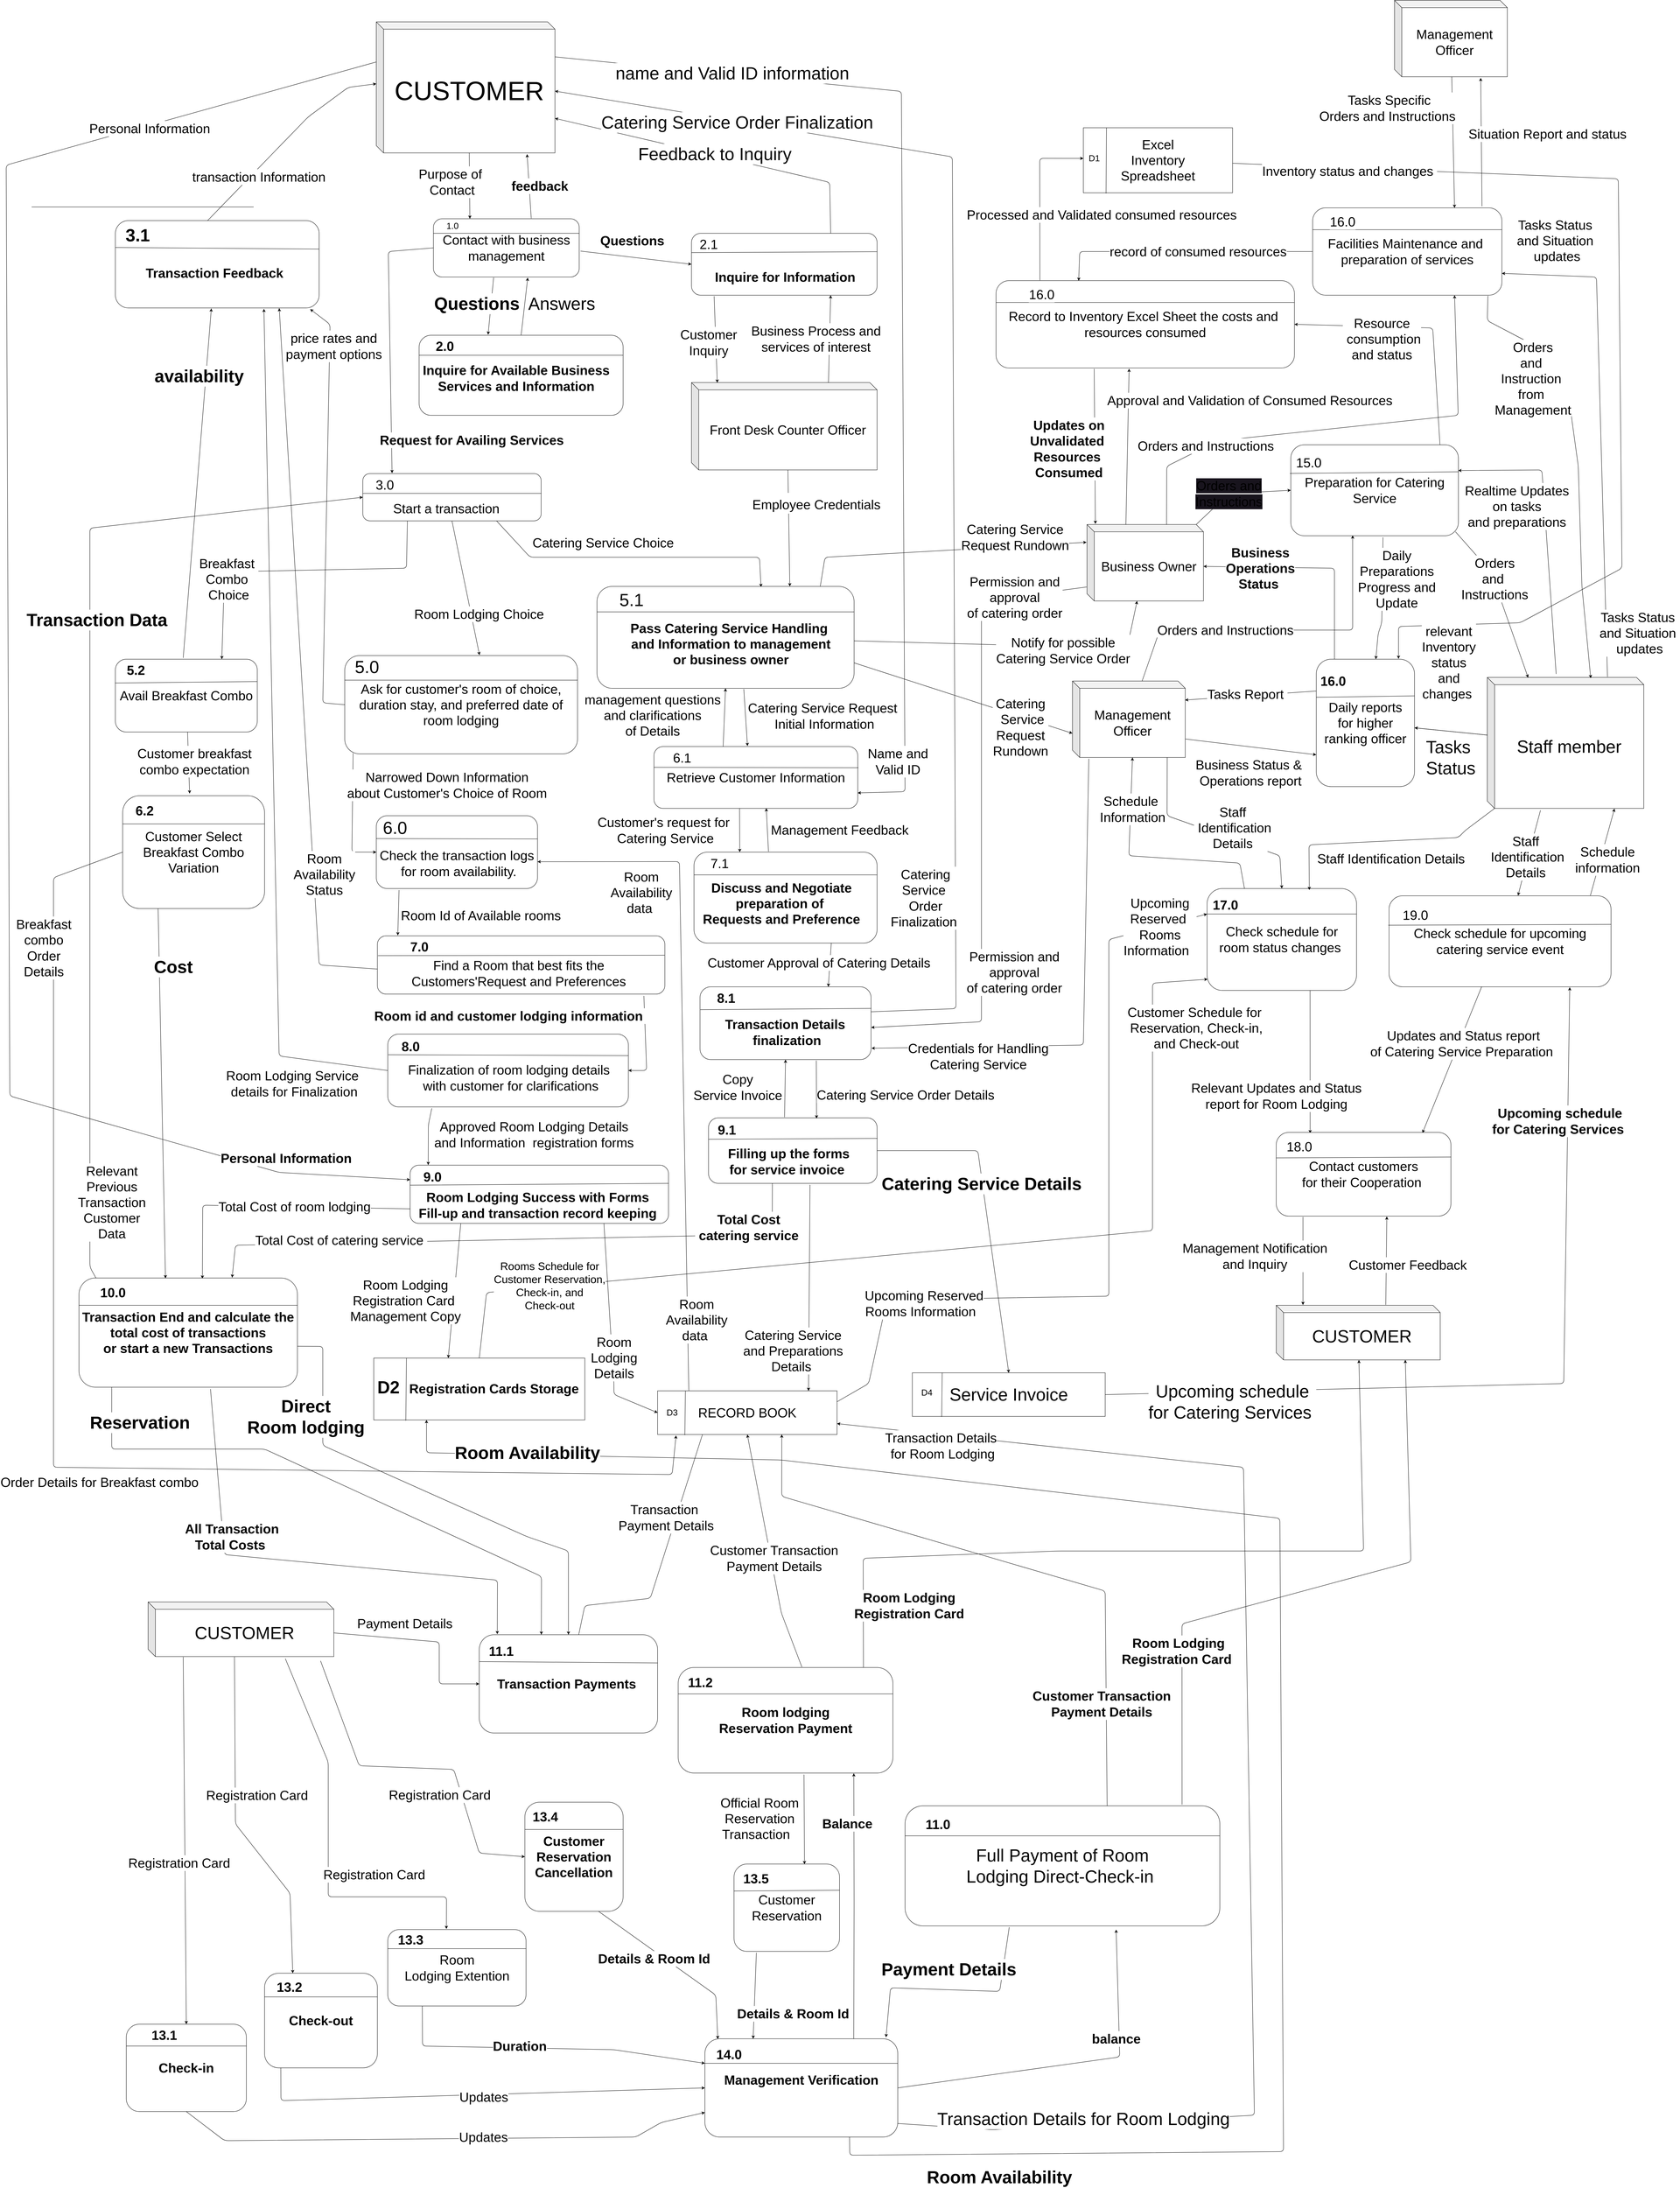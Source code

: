 <mxfile>
    <diagram id="emvvtYQxzRHmPXdrn84x" name="Page-1">
        <mxGraphModel dx="4277" dy="2990" grid="1" gridSize="10" guides="1" tooltips="1" connect="1" arrows="1" fold="1" page="1" pageScale="1" pageWidth="850" pageHeight="1100" math="0" shadow="0">
            <root>
                <mxCell id="0"/>
                <mxCell id="1" parent="0"/>
                <mxCell id="68" style="edgeStyle=none;html=1;entryX=0.25;entryY=0;entryDx=0;entryDy=0;exitX=0;exitY=0;exitDx=255.465;exitDy=360;exitPerimeter=0;fontStyle=1" parent="1" source="5" target="6" edge="1">
                    <mxGeometry relative="1" as="geometry">
                        <Array as="points"/>
                    </mxGeometry>
                </mxCell>
                <mxCell id="461" value="&lt;font style=&quot;font-size: 36px;&quot;&gt;Purpose of&amp;nbsp;&lt;br&gt;Contact&lt;/font&gt;" style="edgeLabel;html=1;align=center;verticalAlign=middle;resizable=0;points=[];fontSize=24;" parent="68" vertex="1" connectable="0">
                    <mxGeometry x="-0.211" y="2" relative="1" as="geometry">
                        <mxPoint x="-50" y="8" as="offset"/>
                    </mxGeometry>
                </mxCell>
                <mxCell id="142" style="edgeStyle=none;html=1;entryX=1;entryY=0.75;entryDx=0;entryDy=0;fontSize=36;exitX=1.001;exitY=0.267;exitDx=0;exitDy=0;exitPerimeter=0;fontStyle=1" parent="1" source="5" target="113" edge="1">
                    <mxGeometry relative="1" as="geometry">
                        <Array as="points">
                            <mxPoint x="1310" y="-320"/>
                            <mxPoint x="1320" y="1604"/>
                        </Array>
                    </mxGeometry>
                </mxCell>
                <mxCell id="234" value="&lt;font style=&quot;font-size: 48px;&quot;&gt;name and Valid ID information&lt;/font&gt;" style="edgeLabel;html=1;align=center;verticalAlign=middle;resizable=0;points=[];fontSize=24;" parent="142" vertex="1" connectable="0">
                    <mxGeometry x="-0.497" y="2" relative="1" as="geometry">
                        <mxPoint x="-267" y="-29" as="offset"/>
                    </mxGeometry>
                </mxCell>
                <mxCell id="288" value="&lt;font style=&quot;font-size: 36px;&quot;&gt;Name and &lt;br&gt;Valid ID&lt;br&gt;&lt;/font&gt;" style="edgeLabel;html=1;align=center;verticalAlign=middle;resizable=0;points=[];fontSize=30;" parent="142" vertex="1" connectable="0">
                    <mxGeometry x="0.902" y="-3" relative="1" as="geometry">
                        <mxPoint x="-17" y="-66" as="offset"/>
                    </mxGeometry>
                </mxCell>
                <mxCell id="155" style="edgeStyle=none;html=1;entryX=0;entryY=0.25;entryDx=0;entryDy=0;exitX=0;exitY=0;exitDx=0;exitDy=110;exitPerimeter=0;fontStyle=1" parent="1" source="5" target="77" edge="1">
                    <mxGeometry relative="1" as="geometry">
                        <mxPoint x="-30" y="2622.62" as="targetPoint"/>
                        <Array as="points">
                            <mxPoint x="-1150" y="-117.38"/>
                            <mxPoint x="-1140" y="2440"/>
                            <mxPoint x="-400" y="2650"/>
                        </Array>
                        <mxPoint x="-89.69" y="-129.997" as="sourcePoint"/>
                    </mxGeometry>
                </mxCell>
                <mxCell id="245" value="&lt;font style=&quot;font-size: 36px;&quot;&gt;&lt;b&gt;Personal Information&lt;/b&gt;&lt;br&gt;&lt;/font&gt;" style="edgeLabel;html=1;align=center;verticalAlign=middle;resizable=0;points=[];fontSize=24;" parent="155" vertex="1" connectable="0">
                    <mxGeometry x="0.808" y="5" relative="1" as="geometry">
                        <mxPoint x="109" y="-9" as="offset"/>
                    </mxGeometry>
                </mxCell>
                <mxCell id="261" value="Personal Information" style="edgeLabel;html=1;align=center;verticalAlign=middle;resizable=0;points=[];fontSize=36;" parent="155" vertex="1" connectable="0">
                    <mxGeometry x="-0.622" y="3" relative="1" as="geometry">
                        <mxPoint x="239" y="-61" as="offset"/>
                    </mxGeometry>
                </mxCell>
                <mxCell id="5" value="&lt;font style=&quot;font-size: 72px;&quot;&gt;CUSTOMER&lt;/font&gt;" style="shape=cube;whiteSpace=wrap;html=1;boundedLbl=1;backgroundOutline=1;darkOpacity=0.05;darkOpacity2=0.1;" parent="1" vertex="1">
                    <mxGeometry x="-132.96" y="-510.83" width="490.93" height="360" as="geometry"/>
                </mxCell>
                <mxCell id="64" style="edgeStyle=none;html=1;entryX=0;entryY=0.5;entryDx=0;entryDy=0;exitX=1.009;exitY=0.555;exitDx=0;exitDy=0;exitPerimeter=0;fontStyle=1" parent="1" source="6" target="48" edge="1">
                    <mxGeometry relative="1" as="geometry">
                        <mxPoint x="300" y="190" as="sourcePoint"/>
                        <mxPoint x="520" y="160" as="targetPoint"/>
                    </mxGeometry>
                </mxCell>
                <mxCell id="305" value="&lt;font style=&quot;font-size: 36px;&quot;&gt;&lt;b&gt;Questions&lt;/b&gt;&lt;/font&gt;" style="edgeLabel;html=1;align=center;verticalAlign=middle;resizable=0;points=[];fontSize=24;" parent="64" vertex="1" connectable="0">
                    <mxGeometry x="-0.327" y="-1" relative="1" as="geometry">
                        <mxPoint x="39" y="-42" as="offset"/>
                    </mxGeometry>
                </mxCell>
                <mxCell id="69" value="&lt;font style=&quot;font-size: 48px;&quot;&gt;Questions&lt;/font&gt;" style="edgeStyle=none;html=1;entryX=0.338;entryY=-0.007;entryDx=0;entryDy=0;entryPerimeter=0;exitX=0.413;exitY=1.01;exitDx=0;exitDy=0;fontStyle=1;exitPerimeter=0;" parent="1" source="6" target="37" edge="1">
                    <mxGeometry x="-0.042" y="-39" relative="1" as="geometry">
                        <mxPoint as="offset"/>
                    </mxGeometry>
                </mxCell>
                <mxCell id="97" style="edgeStyle=none;html=1;exitX=0.671;exitY=-0.007;exitDx=0;exitDy=0;entryX=0.844;entryY=1.009;entryDx=0;entryDy=0;entryPerimeter=0;fontStyle=1;exitPerimeter=0;" parent="1" source="6" target="5" edge="1">
                    <mxGeometry relative="1" as="geometry"/>
                </mxCell>
                <mxCell id="460" value="&lt;font style=&quot;font-size: 36px;&quot;&gt;&lt;b&gt;feedback&lt;/b&gt;&lt;/font&gt;" style="edgeLabel;html=1;align=center;verticalAlign=middle;resizable=0;points=[];fontSize=24;" parent="97" vertex="1" connectable="0">
                    <mxGeometry x="-0.561" y="2" relative="1" as="geometry">
                        <mxPoint x="27" y="-50" as="offset"/>
                    </mxGeometry>
                </mxCell>
                <mxCell id="6" value="&lt;font style=&quot;font-size: 36px;&quot;&gt;Contact with business management&lt;/font&gt;" style="rounded=1;whiteSpace=wrap;html=1;fontSize=24;" parent="1" vertex="1">
                    <mxGeometry x="24" y="30" width="400.62" height="160" as="geometry"/>
                </mxCell>
                <mxCell id="7" value="" style="endArrow=none;html=1;fontSize=24;exitX=0;exitY=0.25;exitDx=0;exitDy=0;entryX=1;entryY=0.25;entryDx=0;entryDy=0;fontStyle=1" parent="1" source="6" target="6" edge="1">
                    <mxGeometry width="50" height="50" relative="1" as="geometry">
                        <mxPoint x="190" y="600" as="sourcePoint"/>
                        <mxPoint x="240" y="550" as="targetPoint"/>
                    </mxGeometry>
                </mxCell>
                <mxCell id="441" value="&lt;font style=&quot;font-size: 24px;&quot;&gt;1.0&lt;/font&gt;" style="edgeLabel;html=1;align=center;verticalAlign=middle;resizable=0;points=[];" parent="7" vertex="1" connectable="0">
                    <mxGeometry x="-0.493" y="-1" relative="1" as="geometry">
                        <mxPoint x="-50" y="-21" as="offset"/>
                    </mxGeometry>
                </mxCell>
                <mxCell id="184" style="edgeStyle=none;html=1;entryX=0;entryY=0.25;entryDx=0;entryDy=0;exitX=1;exitY=0.25;exitDx=0;exitDy=0;fontStyle=1" parent="1" source="8" target="160" edge="1">
                    <mxGeometry relative="1" as="geometry">
                        <mxPoint x="1110" y="3200" as="sourcePoint"/>
                        <mxPoint x="2070" y="2040" as="targetPoint"/>
                        <Array as="points">
                            <mxPoint x="1220" y="3230"/>
                            <mxPoint x="1270" y="3000"/>
                            <mxPoint x="1880" y="2990"/>
                            <mxPoint x="1880" y="2010"/>
                        </Array>
                    </mxGeometry>
                </mxCell>
                <mxCell id="238" value="&lt;font style=&quot;font-size: 36px;&quot;&gt;Upcoming Reserved &lt;br&gt;Rooms Information&amp;nbsp;&amp;nbsp;&lt;/font&gt;" style="edgeLabel;html=1;align=center;verticalAlign=middle;resizable=0;points=[];fontSize=24;" parent="184" vertex="1" connectable="0">
                    <mxGeometry x="-0.598" y="1" relative="1" as="geometry">
                        <mxPoint x="-6" y="13" as="offset"/>
                    </mxGeometry>
                </mxCell>
                <mxCell id="276" value="&lt;span style=&quot;font-size: 36px;&quot;&gt;Upcoming &lt;br&gt;Reserved&amp;nbsp;&lt;br&gt;&lt;/span&gt;&lt;span style=&quot;font-size: 36px;&quot;&gt;Rooms &lt;br&gt;Information&amp;nbsp;&amp;nbsp;&lt;/span&gt;" style="edgeLabel;html=1;align=center;verticalAlign=middle;resizable=0;points=[];fontSize=24;" parent="184" vertex="1" connectable="0">
                    <mxGeometry x="0.887" y="-3" relative="1" as="geometry">
                        <mxPoint x="-10" y="1" as="offset"/>
                    </mxGeometry>
                </mxCell>
                <mxCell id="216" style="edgeStyle=none;html=1;fontSize=24;exitX=0.174;exitY=-0.008;exitDx=0;exitDy=0;exitPerimeter=0;entryX=1;entryY=0.632;entryDx=0;entryDy=0;entryPerimeter=0;fontStyle=1" parent="1" source="8" target="53" edge="1">
                    <mxGeometry relative="1" as="geometry">
                        <mxPoint x="690" y="3240" as="sourcePoint"/>
                        <mxPoint x="450" y="1790" as="targetPoint"/>
                        <Array as="points">
                            <mxPoint x="700" y="1796"/>
                        </Array>
                    </mxGeometry>
                </mxCell>
                <mxCell id="217" value="&lt;font style=&quot;font-size: 36px;&quot;&gt;Room &lt;br&gt;Availability&lt;br&gt;data&amp;nbsp;&lt;/font&gt;" style="edgeLabel;html=1;align=center;verticalAlign=middle;resizable=0;points=[];fontSize=24;" parent="216" vertex="1" connectable="0">
                    <mxGeometry x="0.663" y="3" relative="1" as="geometry">
                        <mxPoint x="-26" y="82" as="offset"/>
                    </mxGeometry>
                </mxCell>
                <mxCell id="479" value="&lt;font style=&quot;font-size: 36px;&quot;&gt;Room&lt;br style=&quot;&quot;&gt;Availability&lt;br style=&quot;&quot;&gt;data&amp;nbsp;&lt;/font&gt;" style="edgeLabel;html=1;align=center;verticalAlign=middle;resizable=0;points=[];fontSize=24;" parent="216" vertex="1" connectable="0">
                    <mxGeometry x="-0.777" y="3" relative="1" as="geometry">
                        <mxPoint x="28" y="11" as="offset"/>
                    </mxGeometry>
                </mxCell>
                <mxCell id="8" value="&lt;font style=&quot;font-size: 36px;&quot;&gt;RECORD BOOK&lt;/font&gt;" style="rounded=0;whiteSpace=wrap;html=1;fontSize=24;" parent="1" vertex="1">
                    <mxGeometry x="640" y="3250" width="493.12" height="120" as="geometry"/>
                </mxCell>
                <mxCell id="9" value="" style="endArrow=none;html=1;fontSize=24;exitX=0.155;exitY=-0.002;exitDx=0;exitDy=0;exitPerimeter=0;entryX=0.152;entryY=1.011;entryDx=0;entryDy=0;entryPerimeter=0;fontStyle=1" parent="1" source="8" target="8" edge="1">
                    <mxGeometry width="50" height="50" relative="1" as="geometry">
                        <mxPoint x="-558.28" y="2980.58" as="sourcePoint"/>
                        <mxPoint x="-508.28" y="2930.58" as="targetPoint"/>
                    </mxGeometry>
                </mxCell>
                <mxCell id="13" value="" style="rounded=0;whiteSpace=wrap;html=1;fontSize=24;" parent="1" vertex="1">
                    <mxGeometry x="-140" y="3160" width="580" height="170" as="geometry"/>
                </mxCell>
                <mxCell id="14" value="" style="endArrow=none;html=1;fontSize=24;exitX=0.155;exitY=-0.002;exitDx=0;exitDy=0;exitPerimeter=0;entryX=0.152;entryY=1.011;entryDx=0;entryDy=0;entryPerimeter=0;fontStyle=1" parent="1" source="13" target="13" edge="1">
                    <mxGeometry width="50" height="50" relative="1" as="geometry">
                        <mxPoint x="247.34" y="3170.72" as="sourcePoint"/>
                        <mxPoint x="297.34" y="3120.72" as="targetPoint"/>
                    </mxGeometry>
                </mxCell>
                <mxCell id="652" value="&lt;b style=&quot;&quot;&gt;&lt;font style=&quot;font-size: 48px;&quot;&gt;D2&lt;/font&gt;&lt;/b&gt;" style="edgeLabel;html=1;align=center;verticalAlign=middle;resizable=0;points=[];fontSize=36;" parent="14" vertex="1" connectable="0">
                    <mxGeometry x="-0.589" y="1" relative="1" as="geometry">
                        <mxPoint x="-51" y="45" as="offset"/>
                    </mxGeometry>
                </mxCell>
                <mxCell id="653" value="&lt;font style=&quot;font-size: 36px;&quot;&gt;&lt;b style=&quot;&quot;&gt;Registration Cards Storage&lt;/b&gt;&lt;/font&gt;" style="edgeLabel;html=1;align=center;verticalAlign=middle;resizable=0;points=[];fontSize=48;" parent="14" vertex="1" connectable="0">
                    <mxGeometry x="-0.74" y="-2" relative="1" as="geometry">
                        <mxPoint x="242" y="58" as="offset"/>
                    </mxGeometry>
                </mxCell>
                <mxCell id="183" style="edgeStyle=none;html=1;entryX=0.814;entryY=1.005;entryDx=0;entryDy=0;exitX=1;exitY=0.5;exitDx=0;exitDy=0;entryPerimeter=0;fontStyle=1" parent="1" source="15" target="162" edge="1">
                    <mxGeometry relative="1" as="geometry">
                        <Array as="points">
                            <mxPoint x="3130" y="3230"/>
                        </Array>
                    </mxGeometry>
                </mxCell>
                <mxCell id="239" value="&lt;font style=&quot;font-size: 48px;&quot;&gt;Upcoming schedule &lt;br&gt;for Catering Services&amp;nbsp;&lt;/font&gt;" style="edgeLabel;html=1;align=center;verticalAlign=middle;resizable=0;points=[];fontSize=24;" parent="183" vertex="1" connectable="0">
                    <mxGeometry x="-0.796" y="10" relative="1" as="geometry">
                        <mxPoint x="110" y="35" as="offset"/>
                    </mxGeometry>
                </mxCell>
                <mxCell id="262" value="&lt;b&gt;Upcoming schedule&lt;br&gt;for Catering Services&amp;nbsp;&lt;/b&gt;" style="edgeLabel;html=1;align=center;verticalAlign=middle;resizable=0;points=[];fontSize=36;" parent="183" vertex="1" connectable="0">
                    <mxGeometry x="0.589" y="-1" relative="1" as="geometry">
                        <mxPoint x="-21" y="-115" as="offset"/>
                    </mxGeometry>
                </mxCell>
                <mxCell id="15" value="&lt;font style=&quot;font-size: 48px;&quot;&gt;Service Invoice&lt;/font&gt;" style="rounded=0;whiteSpace=wrap;html=1;fontSize=24;" parent="1" vertex="1">
                    <mxGeometry x="1340" y="3200.48" width="530" height="119.76" as="geometry"/>
                </mxCell>
                <mxCell id="16" value="" style="endArrow=none;html=1;fontSize=24;exitX=0.155;exitY=-0.002;exitDx=0;exitDy=0;exitPerimeter=0;entryX=0.152;entryY=1.011;entryDx=0;entryDy=0;entryPerimeter=0;fontStyle=1" parent="1" source="15" target="15" edge="1">
                    <mxGeometry width="50" height="50" relative="1" as="geometry">
                        <mxPoint x="247.34" y="3450.9" as="sourcePoint"/>
                        <mxPoint x="297.34" y="3400.9" as="targetPoint"/>
                    </mxGeometry>
                </mxCell>
                <mxCell id="17" value="" style="rounded=1;whiteSpace=wrap;html=1;fontSize=24;" parent="1" vertex="1">
                    <mxGeometry x="-170" y="730" width="490" height="130" as="geometry"/>
                </mxCell>
                <mxCell id="18" value="" style="endArrow=none;html=1;fontSize=24;exitX=0;exitY=0.419;exitDx=0;exitDy=0;entryX=0.999;entryY=0.419;entryDx=0;entryDy=0;exitPerimeter=0;entryPerimeter=0;fontStyle=1" parent="1" source="17" target="17" edge="1">
                    <mxGeometry width="50" height="50" relative="1" as="geometry">
                        <mxPoint x="150" y="730" as="sourcePoint"/>
                        <mxPoint x="200" y="680" as="targetPoint"/>
                    </mxGeometry>
                </mxCell>
                <mxCell id="443" value="&lt;font style=&quot;font-size: 36px;&quot;&gt;3.0&lt;/font&gt;" style="edgeLabel;html=1;align=center;verticalAlign=middle;resizable=0;points=[];fontSize=24;" parent="18" vertex="1" connectable="0">
                    <mxGeometry x="-0.649" y="4" relative="1" as="geometry">
                        <mxPoint x="-26" y="-20" as="offset"/>
                    </mxGeometry>
                </mxCell>
                <mxCell id="643" value="Start a transaction" style="edgeLabel;html=1;align=center;verticalAlign=middle;resizable=0;points=[];fontSize=36;" parent="18" vertex="1" connectable="0">
                    <mxGeometry x="-0.172" y="2" relative="1" as="geometry">
                        <mxPoint x="26" y="43" as="offset"/>
                    </mxGeometry>
                </mxCell>
                <mxCell id="125" style="edgeStyle=none;html=1;fontSize=36;exitX=0.478;exitY=-0.018;exitDx=0;exitDy=0;exitPerimeter=0;fontStyle=1;entryX=0.471;entryY=1.005;entryDx=0;entryDy=0;entryPerimeter=0;" parent="1" source="26" target="102" edge="1">
                    <mxGeometry relative="1" as="geometry">
                        <Array as="points"/>
                        <mxPoint x="-645" y="830" as="sourcePoint"/>
                        <mxPoint x="-610" y="670" as="targetPoint"/>
                    </mxGeometry>
                </mxCell>
                <mxCell id="242" value="&lt;font style=&quot;&quot;&gt;&lt;font style=&quot;font-size: 48px;&quot;&gt;&lt;b&gt;availability&lt;/b&gt;&lt;/font&gt;&lt;br&gt;&lt;/font&gt;" style="edgeLabel;html=1;align=center;verticalAlign=middle;resizable=0;points=[];" parent="125" vertex="1" connectable="0">
                    <mxGeometry x="-0.065" relative="1" as="geometry">
                        <mxPoint x="7" y="-326" as="offset"/>
                    </mxGeometry>
                </mxCell>
                <mxCell id="126" style="edgeStyle=none;html=1;fontSize=36;entryX=0.472;entryY=-0.019;entryDx=0;entryDy=0;entryPerimeter=0;fontStyle=1" parent="1" source="26" target="106" edge="1">
                    <mxGeometry relative="1" as="geometry"/>
                </mxCell>
                <mxCell id="297" value="Customer breakfast&lt;br&gt;combo expectation" style="edgeLabel;html=1;align=center;verticalAlign=middle;resizable=0;points=[];fontSize=36;" parent="126" vertex="1" connectable="0">
                    <mxGeometry x="-0.323" relative="1" as="geometry">
                        <mxPoint x="16" y="23" as="offset"/>
                    </mxGeometry>
                </mxCell>
                <mxCell id="26" value="&lt;font style=&quot;font-size: 36px;&quot;&gt;Avail Breakfast Combo&lt;/font&gt;" style="rounded=1;whiteSpace=wrap;html=1;fontSize=24;" parent="1" vertex="1">
                    <mxGeometry x="-850" y="1240" width="390" height="200" as="geometry"/>
                </mxCell>
                <mxCell id="27" value="" style="endArrow=none;html=1;fontSize=24;exitX=-0.002;exitY=0.327;exitDx=0;exitDy=0;entryX=0.998;entryY=0.307;entryDx=0;entryDy=0;entryPerimeter=0;exitPerimeter=0;fontStyle=1" parent="1" source="26" target="26" edge="1">
                    <mxGeometry width="50" height="50" relative="1" as="geometry">
                        <mxPoint x="-190" y="900" as="sourcePoint"/>
                        <mxPoint x="-140" y="850" as="targetPoint"/>
                    </mxGeometry>
                </mxCell>
                <mxCell id="489" value="&lt;font style=&quot;font-size: 36px;&quot;&gt;&lt;b style=&quot;&quot;&gt;5.2&lt;/b&gt;&lt;/font&gt;" style="edgeLabel;html=1;align=center;verticalAlign=middle;resizable=0;points=[];" parent="27" vertex="1" connectable="0">
                    <mxGeometry x="-0.792" y="6" relative="1" as="geometry">
                        <mxPoint x="16" y="-29" as="offset"/>
                    </mxGeometry>
                </mxCell>
                <mxCell id="67" style="edgeStyle=none;html=1;entryX=0.75;entryY=1;entryDx=0;entryDy=0;exitX=0.738;exitY=0.008;exitDx=0;exitDy=0;exitPerimeter=0;fontStyle=1" parent="1" source="28" target="48" edge="1">
                    <mxGeometry relative="1" as="geometry">
                        <mxPoint x="860" y="470" as="sourcePoint"/>
                    </mxGeometry>
                </mxCell>
                <mxCell id="313" value="&lt;font style=&quot;font-size: 36px;&quot;&gt;Business Process and &lt;br&gt;services of interest&lt;/font&gt;" style="edgeLabel;html=1;align=center;verticalAlign=middle;resizable=0;points=[];fontSize=36;" parent="67" vertex="1" connectable="0">
                    <mxGeometry x="-0.113" relative="1" as="geometry">
                        <mxPoint x="-37" y="-15" as="offset"/>
                    </mxGeometry>
                </mxCell>
                <mxCell id="144" style="edgeStyle=none;html=1;entryX=0.75;entryY=0;entryDx=0;entryDy=0;fontSize=36;exitX=0;exitY=0;exitDx=265;exitDy=240;exitPerimeter=0;fontStyle=1" parent="1" source="28" target="110" edge="1">
                    <mxGeometry relative="1" as="geometry">
                        <Array as="points"/>
                        <mxPoint x="1144.92" y="788.05" as="targetPoint"/>
                    </mxGeometry>
                </mxCell>
                <mxCell id="307" value="&lt;font style=&quot;font-size: 36px;&quot;&gt;Employee Credentials&amp;nbsp;&lt;br&gt;&lt;/font&gt;" style="edgeLabel;html=1;align=center;verticalAlign=middle;resizable=0;points=[];fontSize=48;" parent="144" vertex="1" connectable="0">
                    <mxGeometry x="-0.106" y="6" relative="1" as="geometry">
                        <mxPoint x="74" y="-52" as="offset"/>
                    </mxGeometry>
                </mxCell>
                <mxCell id="28" value="&lt;font style=&quot;&quot;&gt;&lt;font style=&quot;font-size: 36px;&quot;&gt;Front Desk Counter Officer&lt;/font&gt;&lt;br&gt;&lt;/font&gt;" style="shape=cube;whiteSpace=wrap;html=1;boundedLbl=1;backgroundOutline=1;darkOpacity=0.05;darkOpacity2=0.1;" parent="1" vertex="1">
                    <mxGeometry x="733.12" y="480" width="510" height="240" as="geometry"/>
                </mxCell>
                <mxCell id="138" style="edgeStyle=none;html=1;fontSize=36;exitX=-0.003;exitY=0.817;exitDx=0;exitDy=0;exitPerimeter=0;entryX=1.001;entryY=0.559;entryDx=0;entryDy=0;entryPerimeter=0;fontStyle=1" parent="1" source="29" target="134" edge="1">
                    <mxGeometry relative="1" as="geometry">
                        <mxPoint x="1230" y="2225" as="targetPoint"/>
                        <Array as="points">
                            <mxPoint x="1530" y="1080"/>
                            <mxPoint x="1530" y="2236"/>
                        </Array>
                    </mxGeometry>
                </mxCell>
                <mxCell id="215" value="&lt;font style=&quot;font-size: 36px;&quot;&gt;Permission and &lt;br&gt;approval &lt;br&gt;of catering order&lt;/font&gt;" style="edgeLabel;html=1;align=center;verticalAlign=middle;resizable=0;points=[];" parent="138" vertex="1" connectable="0">
                    <mxGeometry x="0.356" y="-1" relative="1" as="geometry">
                        <mxPoint x="91" y="124" as="offset"/>
                    </mxGeometry>
                </mxCell>
                <mxCell id="332" value="&lt;font style=&quot;font-size: 36px;&quot;&gt;Permission and&lt;br&gt;approval&lt;br&gt;of catering order&lt;/font&gt;" style="edgeLabel;html=1;align=center;verticalAlign=middle;resizable=0;points=[];fontSize=24;" parent="138" vertex="1" connectable="0">
                    <mxGeometry x="-0.806" y="4" relative="1" as="geometry">
                        <mxPoint x="-30" y="2" as="offset"/>
                    </mxGeometry>
                </mxCell>
                <mxCell id="571" style="edgeStyle=none;html=1;entryX=0.446;entryY=1.008;entryDx=0;entryDy=0;entryPerimeter=0;fontSize=36;exitX=0.334;exitY=-0.002;exitDx=0;exitDy=0;exitPerimeter=0;fontStyle=1" parent="1" source="29" target="555" edge="1">
                    <mxGeometry relative="1" as="geometry"/>
                </mxCell>
                <mxCell id="602" value="&lt;font style=&quot;font-size: 36px;&quot;&gt;Approval and Validation of Consumed Resources&lt;/font&gt;" style="edgeLabel;html=1;align=center;verticalAlign=middle;resizable=0;points=[];fontSize=24;" parent="571" vertex="1" connectable="0">
                    <mxGeometry x="0.666" y="-1" relative="1" as="geometry">
                        <mxPoint x="332" y="16" as="offset"/>
                    </mxGeometry>
                </mxCell>
                <mxCell id="29" value="&lt;font style=&quot;&quot;&gt;&lt;font style=&quot;font-size: 36px;&quot;&gt;Business Owner&lt;/font&gt;&lt;br&gt;&lt;/font&gt;" style="shape=cube;whiteSpace=wrap;html=1;boundedLbl=1;backgroundOutline=1;darkOpacity=0.05;darkOpacity2=0.1;" parent="1" vertex="1">
                    <mxGeometry x="1820" y="870" width="320" height="210" as="geometry"/>
                </mxCell>
                <mxCell id="139" style="edgeStyle=none;html=1;entryX=1.003;entryY=0.844;entryDx=0;entryDy=0;fontSize=36;exitX=0.145;exitY=1.018;exitDx=0;exitDy=0;exitPerimeter=0;fontStyle=1;entryPerimeter=0;" parent="1" source="31" target="134" edge="1">
                    <mxGeometry relative="1" as="geometry">
                        <Array as="points">
                            <mxPoint x="1810" y="2300"/>
                        </Array>
                    </mxGeometry>
                </mxCell>
                <mxCell id="289" value="&lt;span style=&quot;font-size: 36px;&quot;&gt;Credentials for Handling&lt;br&gt;Catering Service&lt;br&gt;&lt;/span&gt;" style="edgeLabel;html=1;align=center;verticalAlign=middle;resizable=0;points=[];fontSize=24;" parent="139" vertex="1" connectable="0">
                    <mxGeometry x="0.701" y="3" relative="1" as="geometry">
                        <mxPoint x="88" y="22" as="offset"/>
                    </mxGeometry>
                </mxCell>
                <mxCell id="181" style="edgeStyle=none;html=1;entryX=0;entryY=0.75;entryDx=0;entryDy=0;exitX=1.002;exitY=0.759;exitDx=0;exitDy=0;exitPerimeter=0;fontStyle=1" parent="1" source="31" target="177" edge="1">
                    <mxGeometry relative="1" as="geometry"/>
                </mxCell>
                <mxCell id="280" value="&lt;font style=&quot;&quot;&gt;&lt;font style=&quot;font-size: 36px;&quot;&gt;Business Status &amp;amp;&amp;nbsp;&lt;br&gt;Operations&amp;nbsp;report&lt;/font&gt;&lt;br&gt;&lt;/font&gt;" style="edgeLabel;html=1;align=center;verticalAlign=middle;resizable=0;points=[];fontSize=24;" parent="181" vertex="1" connectable="0">
                    <mxGeometry x="-0.541" y="-1" relative="1" as="geometry">
                        <mxPoint x="96" y="82" as="offset"/>
                    </mxGeometry>
                </mxCell>
                <mxCell id="453" style="edgeStyle=none;html=1;entryX=0.5;entryY=0;entryDx=0;entryDy=0;fontSize=24;exitX=0.84;exitY=1;exitDx=0;exitDy=0;exitPerimeter=0;fontStyle=1" parent="1" source="31" target="160" edge="1">
                    <mxGeometry relative="1" as="geometry">
                        <Array as="points">
                            <mxPoint x="2040" y="1670"/>
                            <mxPoint x="2350" y="1780"/>
                        </Array>
                    </mxGeometry>
                </mxCell>
                <mxCell id="456" value="&lt;font style=&quot;font-size: 36px;&quot;&gt;Staff&lt;br&gt;&amp;nbsp;Identification&lt;br&gt;Details&lt;/font&gt;" style="edgeLabel;html=1;align=center;verticalAlign=middle;resizable=0;points=[];fontSize=24;" parent="453" vertex="1" connectable="0">
                    <mxGeometry x="-0.146" y="-7" relative="1" as="geometry">
                        <mxPoint x="100" y="-3" as="offset"/>
                    </mxGeometry>
                </mxCell>
                <mxCell id="515" style="edgeStyle=none;html=1;entryX=0.369;entryY=0.996;entryDx=0;entryDy=0;fontSize=24;fillColor=#FFFFFF;entryPerimeter=0;fontStyle=1" parent="1" source="31" target="507" edge="1">
                    <mxGeometry relative="1" as="geometry">
                        <Array as="points">
                            <mxPoint x="2020" y="1160"/>
                            <mxPoint x="2550" y="1160"/>
                        </Array>
                    </mxGeometry>
                </mxCell>
                <mxCell id="521" value="&lt;font style=&quot;font-size: 36px;&quot;&gt;Orders and Instructions&lt;/font&gt;" style="edgeLabel;html=1;align=center;verticalAlign=middle;resizable=0;points=[];fontSize=24;" parent="515" vertex="1" connectable="0">
                    <mxGeometry x="-0.521" y="7" relative="1" as="geometry">
                        <mxPoint x="103" y="7" as="offset"/>
                    </mxGeometry>
                </mxCell>
                <mxCell id="31" value="&lt;font style=&quot;&quot;&gt;&lt;font style=&quot;font-size: 36px;&quot;&gt;Management Officer&lt;/font&gt;&lt;br&gt;&lt;/font&gt;" style="shape=cube;whiteSpace=wrap;html=1;boundedLbl=1;backgroundOutline=1;darkOpacity=0.05;darkOpacity2=0.1;" parent="1" vertex="1">
                    <mxGeometry x="1780" y="1300" width="310" height="209.82" as="geometry"/>
                </mxCell>
                <mxCell id="72" style="edgeStyle=none;html=1;exitX=0.5;exitY=1;exitDx=0;exitDy=0;entryX=0.579;entryY=-0.004;entryDx=0;entryDy=0;entryPerimeter=0;fontStyle=1" parent="1" source="17" target="46" edge="1">
                    <mxGeometry relative="1" as="geometry">
                        <mxPoint x="99.07" y="1050" as="targetPoint"/>
                        <mxPoint x="157.5" y="1080" as="sourcePoint"/>
                    </mxGeometry>
                </mxCell>
                <mxCell id="292" value="&lt;font style=&quot;font-size: 36px;&quot;&gt;Room Lodging Choice&lt;/font&gt;" style="edgeLabel;html=1;align=center;verticalAlign=middle;resizable=0;points=[];fontSize=24;" parent="72" vertex="1" connectable="0">
                    <mxGeometry x="-0.322" y="1" relative="1" as="geometry">
                        <mxPoint x="47" y="131" as="offset"/>
                    </mxGeometry>
                </mxCell>
                <mxCell id="75" style="edgeStyle=none;html=1;entryX=0.75;entryY=0;entryDx=0;entryDy=0;exitX=0.25;exitY=1;exitDx=0;exitDy=0;fontStyle=1" parent="1" source="17" target="26" edge="1">
                    <mxGeometry relative="1" as="geometry">
                        <Array as="points">
                            <mxPoint x="-50" y="990"/>
                            <mxPoint x="-550" y="1000"/>
                        </Array>
                        <mxPoint x="-180" y="1000" as="sourcePoint"/>
                    </mxGeometry>
                </mxCell>
                <mxCell id="294" value="&lt;font style=&quot;font-size: 36px;&quot;&gt;Breakfast&amp;nbsp;&lt;br&gt;Combo&amp;nbsp;&lt;br&gt;Choice&lt;/font&gt;" style="edgeLabel;html=1;align=center;verticalAlign=middle;resizable=0;points=[];fontSize=24;" parent="75" vertex="1" connectable="0">
                    <mxGeometry x="-0.336" y="-1" relative="1" as="geometry">
                        <mxPoint x="-330" y="28" as="offset"/>
                    </mxGeometry>
                </mxCell>
                <mxCell id="76" style="edgeStyle=none;html=1;fontStyle=1;exitX=0.75;exitY=1;exitDx=0;exitDy=0;entryX=0.638;entryY=0.006;entryDx=0;entryDy=0;entryPerimeter=0;" parent="1" source="17" target="110" edge="1">
                    <mxGeometry relative="1" as="geometry">
                        <mxPoint x="920" y="1080" as="targetPoint"/>
                        <Array as="points">
                            <mxPoint x="290" y="960"/>
                            <mxPoint x="920" y="960"/>
                        </Array>
                        <mxPoint x="270" y="960" as="sourcePoint"/>
                    </mxGeometry>
                </mxCell>
                <mxCell id="293" value="&lt;font style=&quot;font-size: 36px;&quot;&gt;Catering Service Choice&lt;/font&gt;" style="edgeLabel;html=1;align=center;verticalAlign=middle;resizable=0;points=[];fontSize=24;" parent="76" vertex="1" connectable="0">
                    <mxGeometry x="-0.405" relative="1" as="geometry">
                        <mxPoint x="83" y="-40" as="offset"/>
                    </mxGeometry>
                </mxCell>
                <mxCell id="70" value="&lt;font style=&quot;&quot;&gt;&lt;font style=&quot;font-size: 36px;&quot;&gt;Request for Availing Services&lt;/font&gt;&lt;br&gt;&lt;/font&gt;" style="edgeStyle=none;html=1;exitX=0;exitY=0.5;exitDx=0;exitDy=0;entryX=0.164;entryY=-0.008;entryDx=0;entryDy=0;entryPerimeter=0;fontStyle=1" parent="1" source="6" target="17" edge="1">
                    <mxGeometry x="0.762" y="220" relative="1" as="geometry">
                        <mxPoint as="offset"/>
                        <Array as="points">
                            <mxPoint x="-100" y="120"/>
                        </Array>
                    </mxGeometry>
                </mxCell>
                <mxCell id="96" style="edgeStyle=none;html=1;entryX=0.647;entryY=1.011;entryDx=0;entryDy=0;exitX=0.5;exitY=0;exitDx=0;exitDy=0;fontStyle=1;entryPerimeter=0;" parent="1" source="37" target="6" edge="1">
                    <mxGeometry relative="1" as="geometry"/>
                </mxCell>
                <mxCell id="231" value="&lt;font style=&quot;font-size: 48px;&quot;&gt;Answers&lt;/font&gt;" style="edgeLabel;html=1;align=center;verticalAlign=middle;resizable=0;points=[];fontSize=24;" parent="96" vertex="1" connectable="0">
                    <mxGeometry x="0.165" y="-1" relative="1" as="geometry">
                        <mxPoint x="99" y="5" as="offset"/>
                    </mxGeometry>
                </mxCell>
                <mxCell id="37" value="" style="rounded=1;whiteSpace=wrap;html=1;fontSize=24;" parent="1" vertex="1">
                    <mxGeometry x="-15.31" y="350" width="560.62" height="220" as="geometry"/>
                </mxCell>
                <mxCell id="38" value="" style="endArrow=none;html=1;fontSize=24;exitX=0;exitY=0.25;exitDx=0;exitDy=0;entryX=1;entryY=0.25;entryDx=0;entryDy=0;fontStyle=1" parent="1" source="37" target="37" edge="1">
                    <mxGeometry width="50" height="50" relative="1" as="geometry">
                        <mxPoint x="-190" y="730" as="sourcePoint"/>
                        <mxPoint x="-140" y="680" as="targetPoint"/>
                    </mxGeometry>
                </mxCell>
                <mxCell id="442" value="&lt;font style=&quot;font-size: 36px;&quot;&gt;&lt;b&gt;2.0&lt;/b&gt;&lt;/font&gt;" style="edgeLabel;html=1;align=center;verticalAlign=middle;resizable=0;points=[];fontSize=24;" parent="38" vertex="1" connectable="0">
                    <mxGeometry x="-0.224" y="2" relative="1" as="geometry">
                        <mxPoint x="-147" y="-23" as="offset"/>
                    </mxGeometry>
                </mxCell>
                <mxCell id="644" value="&lt;b style=&quot;&quot;&gt;Inquire for Available Business &lt;br&gt;Services and Information&lt;/b&gt;" style="edgeLabel;html=1;align=center;verticalAlign=middle;resizable=0;points=[];fontSize=36;" parent="38" vertex="1" connectable="0">
                    <mxGeometry x="-0.15" y="2" relative="1" as="geometry">
                        <mxPoint x="28" y="65" as="offset"/>
                    </mxGeometry>
                </mxCell>
                <mxCell id="40" value="" style="endArrow=none;html=1;fontSize=24;exitX=0;exitY=0.25;exitDx=0;exitDy=0;entryX=1;entryY=0.25;entryDx=0;entryDy=0;fontStyle=1" parent="1" edge="1">
                    <mxGeometry width="50" height="50" relative="1" as="geometry">
                        <mxPoint x="-1080" y="-2.5" as="sourcePoint"/>
                        <mxPoint x="-470" y="-2.5" as="targetPoint"/>
                    </mxGeometry>
                </mxCell>
                <mxCell id="100" style="edgeStyle=none;html=1;exitX=1;exitY=0.5;exitDx=0;exitDy=0;fontStyle=1" parent="1" source="46" edge="1">
                    <mxGeometry relative="1" as="geometry">
                        <mxPoint x="295" y="1265.031" as="targetPoint"/>
                    </mxGeometry>
                </mxCell>
                <mxCell id="154" style="edgeStyle=none;html=1;entryX=0.956;entryY=1.014;entryDx=0;entryDy=0;fontSize=36;exitX=0;exitY=0.5;exitDx=0;exitDy=0;fontStyle=1;entryPerimeter=0;" parent="1" source="46" target="102" edge="1">
                    <mxGeometry relative="1" as="geometry">
                        <Array as="points">
                            <mxPoint x="-280" y="1360"/>
                            <mxPoint x="-260" y="320"/>
                        </Array>
                        <mxPoint x="-100" y="1300" as="sourcePoint"/>
                        <mxPoint x="-232.88" y="552.4" as="targetPoint"/>
                    </mxGeometry>
                </mxCell>
                <mxCell id="225" value="&lt;font style=&quot;&quot;&gt;&lt;font style=&quot;font-size: 36px;&quot;&gt;price rates and &lt;br&gt;payment options&lt;/font&gt;&lt;span style=&quot;font-size: 24px; background-color: rgb(42, 37, 47);&quot;&gt;&lt;br&gt;&lt;/span&gt;&lt;/font&gt;" style="edgeLabel;html=1;align=center;verticalAlign=middle;resizable=0;points=[];fontSize=24;" parent="154" vertex="1" connectable="0">
                    <mxGeometry x="-0.462" y="-1" relative="1" as="geometry">
                        <mxPoint x="24" y="-726" as="offset"/>
                    </mxGeometry>
                </mxCell>
                <mxCell id="286" style="edgeStyle=none;html=1;fontSize=30;entryX=0;entryY=0.5;entryDx=0;entryDy=0;exitX=0.036;exitY=0.994;exitDx=0;exitDy=0;exitPerimeter=0;fontStyle=1" parent="1" source="46" target="53" edge="1">
                    <mxGeometry relative="1" as="geometry">
                        <mxPoint x="-160.0" y="1640" as="targetPoint"/>
                        <mxPoint x="-213.395" y="1500.81" as="sourcePoint"/>
                        <Array as="points">
                            <mxPoint x="-200" y="1770"/>
                        </Array>
                    </mxGeometry>
                </mxCell>
                <mxCell id="287" value="&lt;font style=&quot;font-size: 36px;&quot;&gt;Narrowed Down Information &lt;br&gt;about Customer's Choice of Room&lt;/font&gt;" style="edgeLabel;html=1;align=center;verticalAlign=middle;resizable=0;points=[];fontSize=30;" parent="286" vertex="1" connectable="0">
                    <mxGeometry x="-0.128" y="-1" relative="1" as="geometry">
                        <mxPoint x="260" y="-60" as="offset"/>
                    </mxGeometry>
                </mxCell>
                <mxCell id="46" value="&lt;font style=&quot;font-size: 36px;&quot;&gt;Ask for customer's room of choice, &lt;br&gt;duration stay, and preferred date of room lodging&lt;/font&gt;" style="rounded=1;whiteSpace=wrap;html=1;fontSize=24;" parent="1" vertex="1">
                    <mxGeometry x="-219.69" y="1230" width="639.69" height="270" as="geometry"/>
                </mxCell>
                <mxCell id="47" value="" style="endArrow=none;html=1;fontSize=24;exitX=0;exitY=0.25;exitDx=0;exitDy=0;entryX=1;entryY=0.25;entryDx=0;entryDy=0;fontStyle=1" parent="1" source="46" target="46" edge="1">
                    <mxGeometry width="50" height="50" relative="1" as="geometry">
                        <mxPoint x="140" y="1270" as="sourcePoint"/>
                        <mxPoint x="190" y="1220" as="targetPoint"/>
                    </mxGeometry>
                </mxCell>
                <mxCell id="445" value="&lt;font style=&quot;font-size: 48px;&quot;&gt;5.0&lt;/font&gt;" style="edgeLabel;html=1;align=center;verticalAlign=middle;resizable=0;points=[];fontSize=24;" parent="47" vertex="1" connectable="0">
                    <mxGeometry x="-0.591" y="6" relative="1" as="geometry">
                        <mxPoint x="-71" y="-31" as="offset"/>
                    </mxGeometry>
                </mxCell>
                <mxCell id="65" style="edgeStyle=none;html=1;entryX=0.139;entryY=0.002;entryDx=0;entryDy=0;entryPerimeter=0;exitX=0.122;exitY=1.015;exitDx=0;exitDy=0;exitPerimeter=0;fontStyle=1" parent="1" source="48" target="28" edge="1">
                    <mxGeometry relative="1" as="geometry">
                        <mxPoint x="530" y="240" as="sourcePoint"/>
                    </mxGeometry>
                </mxCell>
                <mxCell id="314" value="&lt;font style=&quot;font-size: 36px;&quot;&gt;Customer&lt;br&gt;Inquiry&lt;/font&gt;" style="edgeLabel;html=1;align=center;verticalAlign=middle;resizable=0;points=[];fontSize=24;" parent="65" vertex="1" connectable="0">
                    <mxGeometry x="-0.211" y="-3" relative="1" as="geometry">
                        <mxPoint x="-16" y="33" as="offset"/>
                    </mxGeometry>
                </mxCell>
                <mxCell id="66" style="edgeStyle=none;html=1;exitX=0.75;exitY=0;exitDx=0;exitDy=0;entryX=1;entryY=0.736;entryDx=0;entryDy=0;entryPerimeter=0;fontStyle=1" parent="1" source="48" target="5" edge="1">
                    <mxGeometry relative="1" as="geometry">
                        <Array as="points">
                            <mxPoint x="1113" y="-70"/>
                        </Array>
                    </mxGeometry>
                </mxCell>
                <mxCell id="306" value="&lt;font style=&quot;font-size: 48px;&quot;&gt;Feedback to Inquiry&lt;/font&gt;" style="edgeLabel;html=1;align=center;verticalAlign=middle;resizable=0;points=[];fontSize=24;" parent="66" vertex="1" connectable="0">
                    <mxGeometry x="0.145" y="1" relative="1" as="geometry">
                        <mxPoint x="58" y="8" as="offset"/>
                    </mxGeometry>
                </mxCell>
                <mxCell id="48" value="" style="rounded=1;whiteSpace=wrap;html=1;fontSize=24;" parent="1" vertex="1">
                    <mxGeometry x="733.12" y="70" width="510" height="170" as="geometry"/>
                </mxCell>
                <mxCell id="49" value="" style="endArrow=none;html=1;fontSize=24;entryX=1;entryY=0.297;entryDx=0;entryDy=0;fontStyle=1;exitX=0.001;exitY=0.312;exitDx=0;exitDy=0;exitPerimeter=0;entryPerimeter=0;" parent="1" source="48" target="48" edge="1">
                    <mxGeometry width="50" height="50" relative="1" as="geometry">
                        <mxPoint x="730" y="120" as="sourcePoint"/>
                        <mxPoint x="-722.5" y="740" as="targetPoint"/>
                    </mxGeometry>
                </mxCell>
                <mxCell id="457" value="&lt;font style=&quot;font-size: 36px;&quot;&gt;2.1&lt;/font&gt;" style="edgeLabel;html=1;align=center;verticalAlign=middle;resizable=0;points=[];fontSize=24;" parent="49" vertex="1" connectable="0">
                    <mxGeometry x="-0.856" y="-1" relative="1" as="geometry">
                        <mxPoint x="10" y="-24" as="offset"/>
                    </mxGeometry>
                </mxCell>
                <mxCell id="646" value="&lt;b style=&quot;&quot;&gt;Inquire for Information&lt;/b&gt;" style="edgeLabel;html=1;align=center;verticalAlign=middle;resizable=0;points=[];fontSize=36;" parent="49" vertex="1" connectable="0">
                    <mxGeometry x="-0.173" y="2" relative="1" as="geometry">
                        <mxPoint x="46" y="70" as="offset"/>
                    </mxGeometry>
                </mxCell>
                <mxCell id="88" style="edgeStyle=none;html=1;entryX=0.071;entryY=-0.007;entryDx=0;entryDy=0;entryPerimeter=0;fontStyle=1;exitX=0.141;exitY=1.022;exitDx=0;exitDy=0;exitPerimeter=0;" parent="1" source="53" target="55" edge="1">
                    <mxGeometry relative="1" as="geometry">
                        <mxPoint x="-1" y="1780" as="sourcePoint"/>
                    </mxGeometry>
                </mxCell>
                <mxCell id="219" value="&lt;font style=&quot;font-size: 36px;&quot;&gt;Room Id of Available rooms&lt;/font&gt;" style="edgeLabel;html=1;align=center;verticalAlign=middle;resizable=0;points=[];fontSize=24;" parent="88" vertex="1" connectable="0">
                    <mxGeometry x="-0.426" y="-2" relative="1" as="geometry">
                        <mxPoint x="227" y="34" as="offset"/>
                    </mxGeometry>
                </mxCell>
                <mxCell id="53" value="" style="rounded=1;whiteSpace=wrap;html=1;fontSize=24;" parent="1" vertex="1">
                    <mxGeometry x="-132.96" y="1670" width="442.96" height="200" as="geometry"/>
                </mxCell>
                <mxCell id="54" value="" style="endArrow=none;html=1;fontSize=24;exitX=0.001;exitY=0.314;exitDx=0;exitDy=0;entryX=1.001;entryY=0.319;entryDx=0;entryDy=0;fontStyle=1;exitPerimeter=0;entryPerimeter=0;" parent="1" source="53" target="53" edge="1">
                    <mxGeometry width="50" height="50" relative="1" as="geometry">
                        <mxPoint x="145" y="1320" as="sourcePoint"/>
                        <mxPoint x="195" y="1270" as="targetPoint"/>
                    </mxGeometry>
                </mxCell>
                <mxCell id="447" value="&lt;font style=&quot;font-size: 48px;&quot;&gt;6.0&lt;/font&gt;" style="edgeLabel;html=1;align=center;verticalAlign=middle;resizable=0;points=[];fontSize=24;" parent="54" vertex="1" connectable="0">
                    <mxGeometry x="-0.761" y="2" relative="1" as="geometry">
                        <mxPoint x="-3" y="-28" as="offset"/>
                    </mxGeometry>
                </mxCell>
                <mxCell id="636" value="Check the transaction logs&lt;br&gt;&amp;nbsp;for room availability." style="edgeLabel;html=1;align=center;verticalAlign=middle;resizable=0;points=[];fontSize=36;" parent="54" vertex="1" connectable="0">
                    <mxGeometry x="-0.13" y="-2" relative="1" as="geometry">
                        <mxPoint x="28" y="66" as="offset"/>
                    </mxGeometry>
                </mxCell>
                <mxCell id="91" value="&lt;font style=&quot;font-size: 36px;&quot;&gt;Room id and customer lodging information&amp;nbsp;&amp;nbsp;&lt;/font&gt;" style="edgeStyle=none;html=1;entryX=1;entryY=0.5;entryDx=0;entryDy=0;exitX=0.927;exitY=1.03;exitDx=0;exitDy=0;exitPerimeter=0;fontStyle=1" parent="1" source="55" target="58" edge="1">
                    <mxGeometry x="1" y="-353" relative="1" as="geometry">
                        <mxPoint x="-320" y="203" as="offset"/>
                        <Array as="points">
                            <mxPoint x="610" y="2370"/>
                        </Array>
                    </mxGeometry>
                </mxCell>
                <mxCell id="153" style="edgeStyle=none;html=1;entryX=0.804;entryY=1.002;entryDx=0;entryDy=0;fontSize=36;exitX=0;exitY=0.57;exitDx=0;exitDy=0;exitPerimeter=0;entryPerimeter=0;fontStyle=1" parent="1" source="55" target="102" edge="1">
                    <mxGeometry relative="1" as="geometry">
                        <Array as="points">
                            <mxPoint x="-290" y="2080"/>
                        </Array>
                        <mxPoint x="-75.62" y="2050" as="sourcePoint"/>
                        <mxPoint x="-225" y="590" as="targetPoint"/>
                    </mxGeometry>
                </mxCell>
                <mxCell id="223" value="&lt;font style=&quot;font-size: 36px;&quot;&gt;Room &lt;br&gt;Availability &lt;br&gt;Status&lt;/font&gt;" style="edgeLabel;html=1;align=center;verticalAlign=middle;resizable=0;points=[];fontSize=24;" parent="153" vertex="1" connectable="0">
                    <mxGeometry x="-0.735" relative="1" as="geometry">
                        <mxPoint x="20" y="-149" as="offset"/>
                    </mxGeometry>
                </mxCell>
                <mxCell id="55" value="" style="rounded=1;whiteSpace=wrap;html=1;fontSize=24;" parent="1" vertex="1">
                    <mxGeometry x="-130" y="2000" width="790" height="160" as="geometry"/>
                </mxCell>
                <mxCell id="56" value="" style="endArrow=none;html=1;fontSize=24;exitX=0.002;exitY=0.34;exitDx=0;exitDy=0;entryX=0.999;entryY=0.333;entryDx=0;entryDy=0;fontStyle=1;exitPerimeter=0;entryPerimeter=0;" parent="1" source="55" target="55" edge="1">
                    <mxGeometry width="50" height="50" relative="1" as="geometry">
                        <mxPoint x="146.25" y="1560" as="sourcePoint"/>
                        <mxPoint x="196.25" y="1510" as="targetPoint"/>
                    </mxGeometry>
                </mxCell>
                <mxCell id="448" value="&lt;font style=&quot;font-size: 36px;&quot;&gt;&lt;b&gt;7.0&lt;/b&gt;&lt;/font&gt;" style="edgeLabel;html=1;align=center;verticalAlign=middle;resizable=0;points=[];fontSize=24;" parent="56" vertex="1" connectable="0">
                    <mxGeometry x="-0.564" y="-1" relative="1" as="geometry">
                        <mxPoint x="-58" y="-25" as="offset"/>
                    </mxGeometry>
                </mxCell>
                <mxCell id="635" value="Find a Room that best fits the &lt;br&gt;Customers'Request and Preferences" style="edgeLabel;html=1;align=center;verticalAlign=middle;resizable=0;points=[];fontSize=36;" parent="56" vertex="1" connectable="0">
                    <mxGeometry x="-0.251" relative="1" as="geometry">
                        <mxPoint x="91" y="49" as="offset"/>
                    </mxGeometry>
                </mxCell>
                <mxCell id="92" style="edgeStyle=none;html=1;exitX=0.183;exitY=1.018;exitDx=0;exitDy=0;exitPerimeter=0;fontStyle=1;entryX=0.07;entryY=-0.002;entryDx=0;entryDy=0;entryPerimeter=0;" parent="1" source="58" target="77" edge="1">
                    <mxGeometry relative="1" as="geometry">
                        <mxPoint x="20" y="2630" as="targetPoint"/>
                        <Array as="points">
                            <mxPoint x="10" y="2520"/>
                            <mxPoint x="10" y="2560"/>
                        </Array>
                    </mxGeometry>
                </mxCell>
                <mxCell id="241" value="&lt;font style=&quot;font-size: 36px;&quot;&gt;Approved Room Lodging Details &lt;br&gt;and Information&amp;nbsp; registration forms&lt;/font&gt;" style="edgeLabel;html=1;align=center;verticalAlign=middle;resizable=0;points=[];fontSize=24;" parent="92" vertex="1" connectable="0">
                    <mxGeometry x="-0.277" y="1" relative="1" as="geometry">
                        <mxPoint x="289" y="16" as="offset"/>
                    </mxGeometry>
                </mxCell>
                <mxCell id="58" value="" style="rounded=1;whiteSpace=wrap;html=1;fontSize=24;" parent="1" vertex="1">
                    <mxGeometry x="-101.48" y="2270" width="661.24" height="200" as="geometry"/>
                </mxCell>
                <mxCell id="59" value="" style="endArrow=none;html=1;fontSize=24;exitX=0.002;exitY=0.283;exitDx=0;exitDy=0;entryX=0.999;entryY=0.295;entryDx=0;entryDy=0;fontStyle=1;exitPerimeter=0;entryPerimeter=0;" parent="1" source="58" target="58" edge="1">
                    <mxGeometry width="50" height="50" relative="1" as="geometry">
                        <mxPoint x="145" y="1770" as="sourcePoint"/>
                        <mxPoint x="195" y="1720" as="targetPoint"/>
                    </mxGeometry>
                </mxCell>
                <mxCell id="449" value="&lt;font style=&quot;font-size: 36px;&quot;&gt;&lt;b&gt;8.0&lt;/b&gt;&lt;/font&gt;" style="edgeLabel;html=1;align=center;verticalAlign=middle;resizable=0;points=[];fontSize=24;" parent="59" vertex="1" connectable="0">
                    <mxGeometry x="-0.268" relative="1" as="geometry">
                        <mxPoint x="-181" y="-24" as="offset"/>
                    </mxGeometry>
                </mxCell>
                <mxCell id="634" value="Finalization of room lodging details&lt;br&gt;&amp;nbsp;with customer for clarifications" style="edgeLabel;html=1;align=center;verticalAlign=middle;resizable=0;points=[];fontSize=36;" parent="59" vertex="1" connectable="0">
                    <mxGeometry x="0.09" relative="1" as="geometry">
                        <mxPoint x="-29" y="62" as="offset"/>
                    </mxGeometry>
                </mxCell>
                <mxCell id="124" style="edgeStyle=none;html=1;fontSize=36;exitX=0;exitY=0.5;exitDx=0;exitDy=0;fontStyle=1;entryX=0.729;entryY=1.01;entryDx=0;entryDy=0;entryPerimeter=0;" parent="1" source="58" target="102" edge="1">
                    <mxGeometry relative="1" as="geometry">
                        <Array as="points">
                            <mxPoint x="-400" y="2330"/>
                        </Array>
                        <mxPoint x="-135" y="2100" as="sourcePoint"/>
                        <mxPoint x="-490" y="624" as="targetPoint"/>
                    </mxGeometry>
                </mxCell>
                <mxCell id="224" value="&lt;font style=&quot;font-size: 36px;&quot;&gt;Room Lodging Service&lt;br&gt;&amp;nbsp;details for Finalization&lt;/font&gt;" style="edgeLabel;html=1;align=center;verticalAlign=middle;resizable=0;points=[];fontSize=24;" parent="124" vertex="1" connectable="0">
                    <mxGeometry x="-0.8" y="2" relative="1" as="geometry">
                        <mxPoint x="-29" y="65" as="offset"/>
                    </mxGeometry>
                </mxCell>
                <mxCell id="79" style="edgeStyle=none;html=1;exitX=0.196;exitY=1.002;exitDx=0;exitDy=0;exitPerimeter=0;entryX=0.353;entryY=0;entryDx=0;entryDy=0;entryPerimeter=0;fontStyle=1" parent="1" source="77" target="13" edge="1">
                    <mxGeometry relative="1" as="geometry">
                        <mxPoint x="40" y="3180" as="targetPoint"/>
                    </mxGeometry>
                </mxCell>
                <mxCell id="258" value="&lt;font style=&quot;font-size: 36px;&quot;&gt;Room Lodging &lt;br&gt;Registration Card&amp;nbsp;&lt;br&gt;Management Copy&lt;/font&gt;" style="edgeLabel;html=1;align=center;verticalAlign=middle;resizable=0;points=[];fontSize=36;" parent="79" vertex="1" connectable="0">
                    <mxGeometry x="0.355" y="-2" relative="1" as="geometry">
                        <mxPoint x="-127" y="-39" as="offset"/>
                    </mxGeometry>
                </mxCell>
                <mxCell id="80" style="edgeStyle=none;html=1;exitX=0.75;exitY=1;exitDx=0;exitDy=0;entryX=0;entryY=0.5;entryDx=0;entryDy=0;fontStyle=1" parent="1" source="77" target="8" edge="1">
                    <mxGeometry relative="1" as="geometry">
                        <Array as="points">
                            <mxPoint x="520" y="3230"/>
                            <mxPoint x="520" y="3260"/>
                        </Array>
                    </mxGeometry>
                </mxCell>
                <mxCell id="233" value="&lt;font style=&quot;font-size: 36px;&quot;&gt;Room &lt;br&gt;Lodging &lt;br&gt;Details&lt;/font&gt;" style="edgeLabel;html=1;align=center;verticalAlign=middle;resizable=0;points=[];fontSize=24;" parent="80" vertex="1" connectable="0">
                    <mxGeometry x="-0.086" y="5" relative="1" as="geometry">
                        <mxPoint x="5" y="95" as="offset"/>
                    </mxGeometry>
                </mxCell>
                <mxCell id="129" style="edgeStyle=none;html=1;fontSize=36;exitX=0;exitY=0.75;exitDx=0;exitDy=0;entryX=0.565;entryY=0.006;entryDx=0;entryDy=0;entryPerimeter=0;fontStyle=1" parent="1" source="77" target="127" edge="1">
                    <mxGeometry relative="1" as="geometry">
                        <Array as="points">
                            <mxPoint x="-610" y="2740"/>
                        </Array>
                    </mxGeometry>
                </mxCell>
                <mxCell id="248" value="&lt;font style=&quot;font-size: 36px;&quot;&gt;Total Cost of room lodging&lt;/font&gt;" style="edgeLabel;html=1;align=center;verticalAlign=middle;resizable=0;points=[];fontSize=30;" parent="129" vertex="1" connectable="0">
                    <mxGeometry x="-0.02" y="1" relative="1" as="geometry">
                        <mxPoint x="60" y="-1" as="offset"/>
                    </mxGeometry>
                </mxCell>
                <mxCell id="77" value="" style="rounded=1;whiteSpace=wrap;html=1;fontSize=24;" parent="1" vertex="1">
                    <mxGeometry x="-40" y="2630" width="710" height="160" as="geometry"/>
                </mxCell>
                <mxCell id="78" value="" style="endArrow=none;html=1;fontSize=24;fontStyle=1;exitX=0;exitY=0.344;exitDx=0;exitDy=0;exitPerimeter=0;" parent="1" source="77" edge="1">
                    <mxGeometry width="50" height="50" relative="1" as="geometry">
                        <mxPoint x="-41" y="2676" as="sourcePoint"/>
                        <mxPoint x="670" y="2680" as="targetPoint"/>
                    </mxGeometry>
                </mxCell>
                <mxCell id="450" value="&lt;font style=&quot;font-size: 36px;&quot;&gt;&lt;b&gt;9.0&lt;/b&gt;&lt;/font&gt;" style="edgeLabel;html=1;align=center;verticalAlign=middle;resizable=0;points=[];fontSize=24;" parent="78" vertex="1" connectable="0">
                    <mxGeometry x="-0.595" y="1" relative="1" as="geometry">
                        <mxPoint x="-83" y="-21" as="offset"/>
                    </mxGeometry>
                </mxCell>
                <mxCell id="651" value="&lt;b&gt;Room Lodging Success with Forms &lt;br&gt;Fill-up and transaction record keeping&lt;/b&gt;" style="edgeLabel;html=1;align=center;verticalAlign=middle;resizable=0;points=[];fontSize=36;" parent="78" vertex="1" connectable="0">
                    <mxGeometry x="-0.431" y="-1" relative="1" as="geometry">
                        <mxPoint x="148" y="55" as="offset"/>
                    </mxGeometry>
                </mxCell>
                <mxCell id="105" style="edgeStyle=none;html=1;exitX=0.451;exitY=0.004;exitDx=0;exitDy=0;exitPerimeter=0;fontStyle=1;entryX=0;entryY=0;entryDx=0;entryDy=170;entryPerimeter=0;" parent="1" source="102" target="5" edge="1">
                    <mxGeometry relative="1" as="geometry">
                        <Array as="points">
                            <mxPoint x="-320" y="-250"/>
                            <mxPoint x="-210" y="-331"/>
                        </Array>
                        <mxPoint x="-350" y="440" as="sourcePoint"/>
                        <mxPoint x="-200" y="-190" as="targetPoint"/>
                    </mxGeometry>
                </mxCell>
                <mxCell id="244" value="&lt;font style=&quot;font-size: 36px;&quot;&gt;transaction Information&amp;nbsp;&lt;/font&gt;" style="edgeLabel;html=1;align=center;verticalAlign=middle;resizable=0;points=[];fontSize=24;" parent="105" vertex="1" connectable="0">
                    <mxGeometry x="-0.302" y="-1" relative="1" as="geometry">
                        <mxPoint x="-4" y="32" as="offset"/>
                    </mxGeometry>
                </mxCell>
                <mxCell id="102" value="" style="rounded=1;whiteSpace=wrap;html=1;fontSize=24;" parent="1" vertex="1">
                    <mxGeometry x="-850" y="35" width="560" height="240" as="geometry"/>
                </mxCell>
                <mxCell id="103" value="" style="endArrow=none;html=1;fontSize=24;exitX=0.001;exitY=0.308;exitDx=0;exitDy=0;entryX=1;entryY=0.326;entryDx=0;entryDy=0;fontStyle=1;exitPerimeter=0;entryPerimeter=0;" parent="1" source="102" target="102" edge="1">
                    <mxGeometry width="50" height="50" relative="1" as="geometry">
                        <mxPoint x="440" y="790" as="sourcePoint"/>
                        <mxPoint x="490" y="740" as="targetPoint"/>
                    </mxGeometry>
                </mxCell>
                <mxCell id="485" value="&lt;font style=&quot;font-size: 48px;&quot;&gt;&lt;b&gt;3.1&lt;/b&gt;&lt;/font&gt;" style="edgeLabel;html=1;align=center;verticalAlign=middle;resizable=0;points=[];fontSize=24;" parent="103" vertex="1" connectable="0">
                    <mxGeometry x="-0.701" y="-3" relative="1" as="geometry">
                        <mxPoint x="-23" y="-38" as="offset"/>
                    </mxGeometry>
                </mxCell>
                <mxCell id="669" value="&lt;span style=&quot;font-size: 36px;&quot;&gt;&lt;b&gt;Transaction Feedback&lt;/b&gt;&lt;/span&gt;" style="edgeLabel;html=1;align=center;verticalAlign=middle;resizable=0;points=[];fontSize=48;" parent="103" vertex="1" connectable="0">
                    <mxGeometry x="-0.193" y="-1" relative="1" as="geometry">
                        <mxPoint x="46" y="63" as="offset"/>
                    </mxGeometry>
                </mxCell>
                <mxCell id="151" style="edgeStyle=none;html=1;fontSize=36;exitX=0.25;exitY=1;exitDx=0;exitDy=0;entryX=0.396;entryY=0.003;entryDx=0;entryDy=0;entryPerimeter=0;fontStyle=1" parent="1" source="106" target="127" edge="1">
                    <mxGeometry relative="1" as="geometry"/>
                </mxCell>
                <mxCell id="257" value="&lt;font style=&quot;font-size: 48px;&quot;&gt;&lt;b&gt;Cost&lt;/b&gt;&lt;/font&gt;" style="edgeLabel;html=1;align=center;verticalAlign=middle;resizable=0;points=[];fontSize=30;" parent="151" vertex="1" connectable="0">
                    <mxGeometry x="0.387" y="-2" relative="1" as="geometry">
                        <mxPoint x="29" y="-545" as="offset"/>
                    </mxGeometry>
                </mxCell>
                <mxCell id="152" style="edgeStyle=none;html=1;entryX=0.103;entryY=1.02;entryDx=0;entryDy=0;fontSize=36;exitX=0;exitY=0.5;exitDx=0;exitDy=0;entryPerimeter=0;fontStyle=1" parent="1" source="106" target="8" edge="1">
                    <mxGeometry relative="1" as="geometry">
                        <Array as="points">
                            <mxPoint x="-1020" y="1840"/>
                            <mxPoint x="-1020" y="3460"/>
                            <mxPoint x="680" y="3480"/>
                        </Array>
                    </mxGeometry>
                </mxCell>
                <mxCell id="259" value="Order Details for Breakfast combo&amp;nbsp;" style="edgeLabel;html=1;align=center;verticalAlign=middle;resizable=0;points=[];fontSize=36;" parent="152" vertex="1" connectable="0">
                    <mxGeometry x="0.488" relative="1" as="geometry">
                        <mxPoint x="-748" y="30" as="offset"/>
                    </mxGeometry>
                </mxCell>
                <mxCell id="266" value="&lt;font style=&quot;font-size: 36px;&quot;&gt;Breakfast &lt;br&gt;combo &lt;br&gt;Order&lt;br&gt;Details&lt;/font&gt;" style="edgeLabel;html=1;align=center;verticalAlign=middle;resizable=0;points=[];fontSize=36;" parent="152" vertex="1" connectable="0">
                    <mxGeometry x="-0.805" y="2" relative="1" as="geometry">
                        <mxPoint x="-29" y="41" as="offset"/>
                    </mxGeometry>
                </mxCell>
                <mxCell id="106" value="&lt;font style=&quot;font-size: 36px;&quot;&gt;Customer Select&lt;br&gt;Breakfast Combo Variation&lt;/font&gt;" style="rounded=1;whiteSpace=wrap;html=1;fontSize=24;" parent="1" vertex="1">
                    <mxGeometry x="-830" y="1615" width="390" height="310" as="geometry"/>
                </mxCell>
                <mxCell id="107" value="" style="endArrow=none;html=1;fontSize=24;exitX=0;exitY=0.25;exitDx=0;exitDy=0;entryX=1;entryY=0.25;entryDx=0;entryDy=0;fontStyle=1" parent="1" source="106" target="106" edge="1">
                    <mxGeometry width="50" height="50" relative="1" as="geometry">
                        <mxPoint x="-190" y="1080" as="sourcePoint"/>
                        <mxPoint x="-140" y="1030" as="targetPoint"/>
                    </mxGeometry>
                </mxCell>
                <mxCell id="490" value="&lt;font style=&quot;font-size: 36px;&quot;&gt;&lt;b&gt;6.2&lt;/b&gt;&lt;/font&gt;" style="edgeLabel;html=1;align=center;verticalAlign=middle;resizable=0;points=[];fontSize=24;" parent="107" vertex="1" connectable="0">
                    <mxGeometry x="-0.722" y="-3" relative="1" as="geometry">
                        <mxPoint x="6" y="-40" as="offset"/>
                    </mxGeometry>
                </mxCell>
                <mxCell id="132" style="edgeStyle=none;html=1;fontSize=36;entryX=-0.004;entryY=0.232;entryDx=0;entryDy=0;entryPerimeter=0;fontStyle=1;exitX=0.868;exitY=0.006;exitDx=0;exitDy=0;exitPerimeter=0;" parent="1" source="110" target="29" edge="1">
                    <mxGeometry relative="1" as="geometry">
                        <Array as="points">
                            <mxPoint x="1100" y="960"/>
                        </Array>
                        <mxPoint x="1830" y="975" as="targetPoint"/>
                        <mxPoint x="1120" y="1080" as="sourcePoint"/>
                    </mxGeometry>
                </mxCell>
                <mxCell id="221" value="&lt;font style=&quot;font-size: 36px;&quot;&gt;Catering Service &lt;br&gt;Request Rundown&lt;/font&gt;" style="edgeLabel;html=1;align=center;verticalAlign=middle;resizable=0;points=[];fontSize=24;" parent="132" vertex="1" connectable="0">
                    <mxGeometry x="0.443" y="2" relative="1" as="geometry">
                        <mxPoint x="26" y="-25" as="offset"/>
                    </mxGeometry>
                </mxCell>
                <mxCell id="133" style="edgeStyle=none;html=1;entryX=0;entryY=0.685;entryDx=0;entryDy=0;entryPerimeter=0;fontSize=36;exitX=1;exitY=0.75;exitDx=0;exitDy=0;fontStyle=1" parent="1" source="110" target="31" edge="1">
                    <mxGeometry relative="1" as="geometry">
                        <Array as="points"/>
                    </mxGeometry>
                </mxCell>
                <mxCell id="278" value="&lt;font style=&quot;font-size: 36px;&quot;&gt;Catering&lt;br&gt;&amp;nbsp;Service&lt;br style=&quot;&quot;&gt;Request &lt;br&gt;Rundown&lt;/font&gt;" style="edgeLabel;html=1;align=center;verticalAlign=middle;resizable=0;points=[];fontSize=24;" parent="133" vertex="1" connectable="0">
                    <mxGeometry x="0.617" y="5" relative="1" as="geometry">
                        <mxPoint x="-30" y="25" as="offset"/>
                    </mxGeometry>
                </mxCell>
                <mxCell id="143" value="" style="edgeStyle=none;html=1;fontSize=36;exitX=0.571;exitY=1.008;exitDx=0;exitDy=0;entryX=0.459;entryY=-0.007;entryDx=0;entryDy=0;entryPerimeter=0;fontStyle=1;exitPerimeter=0;" parent="1" source="110" target="113" edge="1">
                    <mxGeometry relative="1" as="geometry"/>
                </mxCell>
                <mxCell id="309" value="&lt;font style=&quot;font-size: 36px;&quot;&gt;Catering Service Request&lt;br&gt;&amp;nbsp;Initial Information&lt;/font&gt;" style="edgeLabel;html=1;align=center;verticalAlign=middle;resizable=0;points=[];fontSize=36;" parent="143" vertex="1" connectable="0">
                    <mxGeometry x="-0.458" y="-1" relative="1" as="geometry">
                        <mxPoint x="214" y="31" as="offset"/>
                    </mxGeometry>
                </mxCell>
                <mxCell id="270" style="edgeStyle=none;html=1;fontSize=36;fontStyle=1" parent="1" source="110" target="29" edge="1">
                    <mxGeometry relative="1" as="geometry">
                        <Array as="points">
                            <mxPoint x="1930" y="1210"/>
                        </Array>
                    </mxGeometry>
                </mxCell>
                <mxCell id="271" value="&lt;font style=&quot;font-size: 36px;&quot;&gt;Notify for possible &lt;br&gt;Catering Service Order&lt;/font&gt;" style="edgeLabel;html=1;align=center;verticalAlign=middle;resizable=0;points=[];fontSize=36;" parent="270" vertex="1" connectable="0">
                    <mxGeometry x="0.263" y="2" relative="1" as="geometry">
                        <mxPoint x="16" y="13" as="offset"/>
                    </mxGeometry>
                </mxCell>
                <mxCell id="110" value="" style="rounded=1;whiteSpace=wrap;html=1;fontSize=24;" parent="1" vertex="1">
                    <mxGeometry x="473.44" y="1040" width="706.56" height="280" as="geometry"/>
                </mxCell>
                <mxCell id="111" value="" style="endArrow=none;html=1;fontSize=24;exitX=0;exitY=0.25;exitDx=0;exitDy=0;entryX=1;entryY=0.25;entryDx=0;entryDy=0;fontStyle=1" parent="1" source="110" target="110" edge="1">
                    <mxGeometry width="50" height="50" relative="1" as="geometry">
                        <mxPoint x="490" y="1090" as="sourcePoint"/>
                        <mxPoint x="540" y="1040" as="targetPoint"/>
                    </mxGeometry>
                </mxCell>
                <mxCell id="480" value="&lt;font style=&quot;font-size: 48px;&quot;&gt;5.1&lt;/font&gt;" style="edgeLabel;html=1;align=center;verticalAlign=middle;resizable=0;points=[];fontSize=24;" parent="111" vertex="1" connectable="0">
                    <mxGeometry x="-0.796" y="-2" relative="1" as="geometry">
                        <mxPoint x="22" y="-35" as="offset"/>
                    </mxGeometry>
                </mxCell>
                <mxCell id="647" value="&lt;b&gt;Pass Catering Service Handling&amp;nbsp;&lt;br&gt;and Information to management &lt;br&gt;or business owner&lt;/b&gt;" style="edgeLabel;html=1;align=center;verticalAlign=middle;resizable=0;points=[];fontSize=36;" parent="111" vertex="1" connectable="0">
                    <mxGeometry x="0.124" y="3" relative="1" as="geometry">
                        <mxPoint x="-30" y="91" as="offset"/>
                    </mxGeometry>
                </mxCell>
                <mxCell id="466" style="edgeStyle=none;html=1;entryX=0.25;entryY=0;entryDx=0;entryDy=0;fontSize=24;exitX=0.42;exitY=0.999;exitDx=0;exitDy=0;exitPerimeter=0;fontStyle=1" parent="1" source="113" target="115" edge="1">
                    <mxGeometry relative="1" as="geometry"/>
                </mxCell>
                <mxCell id="467" value="&lt;font style=&quot;font-size: 36px;&quot;&gt;Customer's request for&amp;nbsp;&lt;br&gt;Catering Service&lt;/font&gt;" style="edgeLabel;html=1;align=center;verticalAlign=middle;resizable=0;points=[];fontSize=24;" parent="466" vertex="1" connectable="0">
                    <mxGeometry x="-0.242" relative="1" as="geometry">
                        <mxPoint x="-205" y="15" as="offset"/>
                    </mxGeometry>
                </mxCell>
                <mxCell id="474" style="edgeStyle=none;html=1;exitX=0.339;exitY=0.045;exitDx=0;exitDy=0;fontSize=24;exitPerimeter=0;fontStyle=1;entryX=0.5;entryY=1;entryDx=0;entryDy=0;" parent="1" source="113" target="110" edge="1">
                    <mxGeometry relative="1" as="geometry">
                        <mxPoint x="830" y="1350" as="targetPoint"/>
                    </mxGeometry>
                </mxCell>
                <mxCell id="475" value="&lt;font style=&quot;font-size: 36px;&quot;&gt;management questions &lt;br&gt;and clarifications &lt;br&gt;of Details&lt;/font&gt;" style="edgeLabel;html=1;align=center;verticalAlign=middle;resizable=0;points=[];fontSize=24;" parent="474" vertex="1" connectable="0">
                    <mxGeometry x="0.282" y="4" relative="1" as="geometry">
                        <mxPoint x="-195" y="14" as="offset"/>
                    </mxGeometry>
                </mxCell>
                <mxCell id="113" value="&lt;font style=&quot;font-size: 36px;&quot;&gt;Retrieve Customer Information&lt;br&gt;&lt;/font&gt;" style="rounded=1;whiteSpace=wrap;html=1;fontSize=24;" parent="1" vertex="1">
                    <mxGeometry x="630" y="1479.82" width="560" height="170" as="geometry"/>
                </mxCell>
                <mxCell id="114" value="" style="endArrow=none;html=1;fontSize=24;exitX=0.001;exitY=0.337;exitDx=0;exitDy=0;entryX=1.003;entryY=0.343;entryDx=0;entryDy=0;fontStyle=1;exitPerimeter=0;entryPerimeter=0;" parent="1" source="113" target="113" edge="1">
                    <mxGeometry width="50" height="50" relative="1" as="geometry">
                        <mxPoint x="490" y="1330" as="sourcePoint"/>
                        <mxPoint x="540" y="1280" as="targetPoint"/>
                    </mxGeometry>
                </mxCell>
                <mxCell id="481" value="&lt;font style=&quot;font-size: 36px;&quot;&gt;6.1&lt;/font&gt;" style="edgeLabel;html=1;align=center;verticalAlign=middle;resizable=0;points=[];fontSize=24;" parent="114" vertex="1" connectable="0">
                    <mxGeometry x="-0.685" y="-5" relative="1" as="geometry">
                        <mxPoint x="-12" y="-32" as="offset"/>
                    </mxGeometry>
                </mxCell>
                <mxCell id="136" style="edgeStyle=none;html=1;entryX=0.75;entryY=0;entryDx=0;entryDy=0;fontSize=36;exitX=0.75;exitY=1;exitDx=0;exitDy=0;fontStyle=1" parent="1" source="115" target="134" edge="1">
                    <mxGeometry relative="1" as="geometry"/>
                </mxCell>
                <mxCell id="478" value="&lt;font style=&quot;font-size: 36px;&quot;&gt;Customer Approval of&amp;nbsp;Catering Details&lt;/font&gt;" style="edgeLabel;html=1;align=center;verticalAlign=middle;resizable=0;points=[];fontSize=24;" parent="136" vertex="1" connectable="0">
                    <mxGeometry x="-0.238" y="-4" relative="1" as="geometry">
                        <mxPoint x="-27" y="8" as="offset"/>
                    </mxGeometry>
                </mxCell>
                <mxCell id="468" style="edgeStyle=none;html=1;entryX=0.551;entryY=0.997;entryDx=0;entryDy=0;entryPerimeter=0;fontSize=24;fontStyle=1;exitX=0.407;exitY=-0.006;exitDx=0;exitDy=0;exitPerimeter=0;" parent="1" source="115" target="113" edge="1">
                    <mxGeometry relative="1" as="geometry"/>
                </mxCell>
                <mxCell id="469" value="&lt;font style=&quot;font-size: 36px;&quot;&gt;Management Feedback&lt;/font&gt;" style="edgeLabel;html=1;align=center;verticalAlign=middle;resizable=0;points=[];fontSize=24;" parent="468" vertex="1" connectable="0">
                    <mxGeometry x="0.192" y="1" relative="1" as="geometry">
                        <mxPoint x="200" y="11" as="offset"/>
                    </mxGeometry>
                </mxCell>
                <mxCell id="115" value="&lt;font style=&quot;font-size: 36px;&quot;&gt;&lt;br&gt;&lt;/font&gt;" style="rounded=1;whiteSpace=wrap;html=1;fontSize=24;" parent="1" vertex="1">
                    <mxGeometry x="740" y="1770" width="503.12" height="250" as="geometry"/>
                </mxCell>
                <mxCell id="116" value="" style="endArrow=none;html=1;fontSize=24;exitX=0;exitY=0.25;exitDx=0;exitDy=0;entryX=1;entryY=0.25;entryDx=0;entryDy=0;fontStyle=1" parent="1" source="115" target="115" edge="1">
                    <mxGeometry width="50" height="50" relative="1" as="geometry">
                        <mxPoint x="490" y="1570" as="sourcePoint"/>
                        <mxPoint x="540" y="1520" as="targetPoint"/>
                    </mxGeometry>
                </mxCell>
                <mxCell id="482" value="&lt;font style=&quot;font-size: 36px;&quot;&gt;7.1&lt;/font&gt;" style="edgeLabel;html=1;align=center;verticalAlign=middle;resizable=0;points=[];fontSize=24;" parent="116" vertex="1" connectable="0">
                    <mxGeometry x="-0.633" y="-1" relative="1" as="geometry">
                        <mxPoint x="-23" y="-33" as="offset"/>
                    </mxGeometry>
                </mxCell>
                <mxCell id="648" value="&lt;b&gt;Discuss and Negotiate&lt;br style=&quot;&quot;&gt;preparation of&amp;nbsp;&lt;br style=&quot;&quot;&gt;Requests and Preference&lt;/b&gt;" style="edgeLabel;html=1;align=center;verticalAlign=middle;resizable=0;points=[];fontSize=36;" parent="116" vertex="1" connectable="0">
                    <mxGeometry x="-0.157" y="4" relative="1" as="geometry">
                        <mxPoint x="28" y="82" as="offset"/>
                    </mxGeometry>
                </mxCell>
                <mxCell id="122" style="edgeStyle=none;html=1;entryX=0.841;entryY=0.002;entryDx=0;entryDy=0;fontSize=36;exitX=0.602;exitY=1.021;exitDx=0;exitDy=0;exitPerimeter=0;entryPerimeter=0;fontStyle=1" parent="1" source="117" target="8" edge="1">
                    <mxGeometry relative="1" as="geometry"/>
                </mxCell>
                <mxCell id="240" value="&lt;font style=&quot;font-size: 36px;&quot;&gt;Catering Service &lt;br&gt;and Preparations &lt;br&gt;Details&amp;nbsp;&lt;/font&gt;" style="edgeLabel;html=1;align=center;verticalAlign=middle;resizable=0;points=[];fontSize=24;" parent="122" vertex="1" connectable="0">
                    <mxGeometry x="0.42" y="1" relative="1" as="geometry">
                        <mxPoint x="-45" y="54" as="offset"/>
                    </mxGeometry>
                </mxCell>
                <mxCell id="123" style="edgeStyle=none;html=1;entryX=0.5;entryY=0;entryDx=0;entryDy=0;fontSize=36;exitX=1;exitY=0.5;exitDx=0;exitDy=0;fontStyle=1" parent="1" source="117" target="15" edge="1">
                    <mxGeometry relative="1" as="geometry">
                        <Array as="points">
                            <mxPoint x="1520" y="2590"/>
                        </Array>
                    </mxGeometry>
                </mxCell>
                <mxCell id="237" value="&lt;font style=&quot;font-size: 48px;&quot;&gt;&lt;b&gt;Catering Service Details&amp;nbsp; &amp;nbsp;&lt;/b&gt;&lt;/font&gt;" style="edgeLabel;html=1;align=center;verticalAlign=middle;resizable=0;points=[];fontSize=24;" parent="123" vertex="1" connectable="0">
                    <mxGeometry x="0.69" y="3" relative="1" as="geometry">
                        <mxPoint x="-39" y="-382" as="offset"/>
                    </mxGeometry>
                </mxCell>
                <mxCell id="130" style="edgeStyle=none;html=1;fontSize=36;exitX=0.25;exitY=1;exitDx=0;exitDy=0;entryX=0.701;entryY=-0.003;entryDx=0;entryDy=0;entryPerimeter=0;fontStyle=1" parent="1" target="127" edge="1">
                    <mxGeometry relative="1" as="geometry">
                        <Array as="points">
                            <mxPoint x="955" y="2820"/>
                            <mxPoint x="-520" y="2850"/>
                        </Array>
                        <mxPoint x="955.62" y="2649.68" as="sourcePoint"/>
                        <mxPoint x="-530" y="2940" as="targetPoint"/>
                    </mxGeometry>
                </mxCell>
                <mxCell id="247" value="&lt;font style=&quot;font-size: 36px;&quot;&gt;Total Cost of catering service&amp;nbsp;&lt;/font&gt;" style="edgeLabel;html=1;align=center;verticalAlign=middle;resizable=0;points=[];fontSize=30;" parent="130" vertex="1" connectable="0">
                    <mxGeometry x="0.747" y="-2" relative="1" as="geometry">
                        <mxPoint x="160" y="-10" as="offset"/>
                    </mxGeometry>
                </mxCell>
                <mxCell id="291" value="&lt;font style=&quot;font-size: 36px;&quot;&gt;&lt;b&gt;Total Cost&lt;br&gt;&amp;nbsp;catering service&amp;nbsp;&lt;/b&gt;&lt;/font&gt;" style="edgeLabel;html=1;align=center;verticalAlign=middle;resizable=0;points=[];fontSize=24;" parent="130" vertex="1" connectable="0">
                    <mxGeometry x="-0.777" y="-3" relative="1" as="geometry">
                        <mxPoint x="-42" y="-17" as="offset"/>
                    </mxGeometry>
                </mxCell>
                <mxCell id="476" style="edgeStyle=none;html=1;entryX=0.5;entryY=1;entryDx=0;entryDy=0;fontSize=24;exitX=0.451;exitY=-0.01;exitDx=0;exitDy=0;fontStyle=1;exitPerimeter=0;" parent="1" source="117" target="134" edge="1">
                    <mxGeometry relative="1" as="geometry"/>
                </mxCell>
                <mxCell id="477" value="&lt;font style=&quot;font-size: 36px;&quot;&gt;Copy &lt;br&gt;Service Invoice&lt;/font&gt;" style="edgeLabel;html=1;align=center;verticalAlign=middle;resizable=0;points=[];fontSize=24;" parent="476" vertex="1" connectable="0">
                    <mxGeometry x="0.268" relative="1" as="geometry">
                        <mxPoint x="-131" y="18" as="offset"/>
                    </mxGeometry>
                </mxCell>
                <mxCell id="117" value="" style="rounded=1;whiteSpace=wrap;html=1;fontSize=24;" parent="1" vertex="1">
                    <mxGeometry x="780" y="2500" width="463.12" height="180" as="geometry"/>
                </mxCell>
                <mxCell id="118" value="" style="endArrow=none;html=1;fontSize=24;exitX=0;exitY=0.327;exitDx=0;exitDy=0;fontStyle=1;exitPerimeter=0;entryX=1.002;entryY=0.314;entryDx=0;entryDy=0;entryPerimeter=0;" parent="1" source="117" target="117" edge="1">
                    <mxGeometry width="50" height="50" relative="1" as="geometry">
                        <mxPoint x="490" y="1800" as="sourcePoint"/>
                        <mxPoint x="1240" y="2560" as="targetPoint"/>
                    </mxGeometry>
                </mxCell>
                <mxCell id="484" value="&lt;font style=&quot;font-size: 36px;&quot;&gt;&lt;b&gt;9.1&lt;/b&gt;&lt;/font&gt;" style="edgeLabel;html=1;align=center;verticalAlign=middle;resizable=0;points=[];fontSize=24;" parent="118" vertex="1" connectable="0">
                    <mxGeometry x="-0.659" y="-1" relative="1" as="geometry">
                        <mxPoint x="-29" y="-27" as="offset"/>
                    </mxGeometry>
                </mxCell>
                <mxCell id="650" value="&lt;b style=&quot;font-size: 24px;&quot;&gt;&lt;font style=&quot;font-size: 36px;&quot;&gt;Filling up the forms &lt;br&gt;for service invoice&amp;nbsp;&lt;/font&gt;&lt;/b&gt;" style="edgeLabel;html=1;align=center;verticalAlign=middle;resizable=0;points=[];fontSize=36;" parent="118" vertex="1" connectable="0">
                    <mxGeometry x="-0.1" relative="1" as="geometry">
                        <mxPoint x="11" y="62" as="offset"/>
                    </mxGeometry>
                </mxCell>
                <mxCell id="148" style="edgeStyle=none;html=1;entryX=0;entryY=0.5;entryDx=0;entryDy=0;fontSize=36;exitX=0.078;exitY=0.001;exitDx=0;exitDy=0;exitPerimeter=0;fontStyle=1" parent="1" source="127" target="17" edge="1">
                    <mxGeometry relative="1" as="geometry">
                        <Array as="points">
                            <mxPoint x="-920" y="2910"/>
                            <mxPoint x="-920" y="880"/>
                        </Array>
                    </mxGeometry>
                </mxCell>
                <mxCell id="267" value="&lt;font style=&quot;font-size: 36px;&quot;&gt;Relevant&lt;br&gt;Previous &lt;br&gt;Transaction &lt;br&gt;Customer&lt;br&gt;Data&lt;/font&gt;" style="edgeLabel;html=1;align=center;verticalAlign=middle;resizable=0;points=[];fontSize=24;" parent="148" vertex="1" connectable="0">
                    <mxGeometry x="-0.814" y="-2" relative="1" as="geometry">
                        <mxPoint x="58" y="49" as="offset"/>
                    </mxGeometry>
                </mxCell>
                <mxCell id="295" value="&lt;font style=&quot;font-size: 48px;&quot;&gt;&lt;b&gt;Transaction Data&lt;/b&gt;&lt;/font&gt;" style="edgeLabel;html=1;align=center;verticalAlign=middle;resizable=0;points=[];fontSize=24;" parent="148" vertex="1" connectable="0">
                    <mxGeometry x="0.934" y="-1" relative="1" as="geometry">
                        <mxPoint x="-639" y="325" as="offset"/>
                    </mxGeometry>
                </mxCell>
                <mxCell id="253" style="edgeStyle=none;html=1;entryX=0.101;entryY=-0.005;entryDx=0;entryDy=0;fontSize=30;exitX=0.602;exitY=1.017;exitDx=0;exitDy=0;fontStyle=1;entryPerimeter=0;exitPerimeter=0;" parent="1" source="127" target="251" edge="1">
                    <mxGeometry relative="1" as="geometry">
                        <Array as="points">
                            <mxPoint x="-550" y="3700"/>
                            <mxPoint x="200" y="3770"/>
                        </Array>
                    </mxGeometry>
                </mxCell>
                <mxCell id="254" value="&lt;span style=&quot;font-size: 36px;&quot;&gt;&lt;b&gt;All Transaction &lt;br&gt;Total Costs&amp;nbsp;&lt;br&gt;&lt;/b&gt;&lt;/span&gt;" style="edgeLabel;html=1;align=center;verticalAlign=middle;resizable=0;points=[];fontSize=30;" parent="253" vertex="1" connectable="0">
                    <mxGeometry x="-0.335" y="6" relative="1" as="geometry">
                        <mxPoint x="14" y="-44" as="offset"/>
                    </mxGeometry>
                </mxCell>
                <mxCell id="419" style="edgeStyle=none;html=1;fontSize=24;exitX=0.15;exitY=1;exitDx=0;exitDy=0;exitPerimeter=0;fontStyle=1;entryX=0.348;entryY=0;entryDx=0;entryDy=0;entryPerimeter=0;" parent="1" source="127" target="251" edge="1">
                    <mxGeometry relative="1" as="geometry">
                        <mxPoint x="720" y="3970" as="targetPoint"/>
                        <Array as="points">
                            <mxPoint x="-860" y="3410"/>
                            <mxPoint x="-440" y="3410"/>
                            <mxPoint x="321" y="3760"/>
                        </Array>
                    </mxGeometry>
                </mxCell>
                <mxCell id="436" value="&lt;font style=&quot;font-size: 48px;&quot;&gt;&lt;b&gt;Reservation&lt;/b&gt;&lt;/font&gt;" style="edgeLabel;html=1;align=center;verticalAlign=middle;resizable=0;points=[];fontSize=24;" parent="419" vertex="1" connectable="0">
                    <mxGeometry x="-0.139" y="-2" relative="1" as="geometry">
                        <mxPoint x="-427" y="-114" as="offset"/>
                    </mxGeometry>
                </mxCell>
                <mxCell id="496" style="edgeStyle=none;html=1;entryX=0.5;entryY=0;entryDx=0;entryDy=0;fontSize=24;exitX=1;exitY=0.625;exitDx=0;exitDy=0;exitPerimeter=0;fontStyle=1" parent="1" source="127" target="251" edge="1">
                    <mxGeometry relative="1" as="geometry">
                        <mxPoint x="-350" y="3110" as="sourcePoint"/>
                        <Array as="points">
                            <mxPoint x="-280" y="3128"/>
                            <mxPoint x="-280" y="3400"/>
                            <mxPoint x="280" y="3650"/>
                            <mxPoint x="395" y="3690"/>
                        </Array>
                    </mxGeometry>
                </mxCell>
                <mxCell id="497" value="&lt;font style=&quot;font-size: 48px;&quot;&gt;&lt;b&gt;Direct&amp;nbsp;&lt;br&gt;Room lodging&amp;nbsp;&lt;/b&gt;&lt;/font&gt;" style="edgeLabel;html=1;align=center;verticalAlign=middle;resizable=0;points=[];fontSize=24;" parent="496" vertex="1" connectable="0">
                    <mxGeometry x="-0.857" y="-2" relative="1" as="geometry">
                        <mxPoint x="-38" y="169" as="offset"/>
                    </mxGeometry>
                </mxCell>
                <mxCell id="127" value="&lt;font style=&quot;font-size: 36px;&quot;&gt;&lt;b&gt;Transaction End and calculate the total cost of transactions&lt;br&gt;or start a new Transactions&lt;/b&gt;&lt;/font&gt;" style="rounded=1;whiteSpace=wrap;html=1;fontSize=24;" parent="1" vertex="1">
                    <mxGeometry x="-950" y="2940" width="600.31" height="300" as="geometry"/>
                </mxCell>
                <mxCell id="128" value="" style="endArrow=none;html=1;fontSize=24;exitX=0;exitY=0.25;exitDx=0;exitDy=0;entryX=1;entryY=0.25;entryDx=0;entryDy=0;fontStyle=1" parent="1" source="127" target="127" edge="1">
                    <mxGeometry width="50" height="50" relative="1" as="geometry">
                        <mxPoint x="-500.64" y="2715" as="sourcePoint"/>
                        <mxPoint x="-450.64" y="2665" as="targetPoint"/>
                    </mxGeometry>
                </mxCell>
                <mxCell id="451" value="&lt;font style=&quot;font-size: 36px;&quot;&gt;&lt;b&gt;10.0&lt;/b&gt;&lt;/font&gt;" style="edgeLabel;html=1;align=center;verticalAlign=middle;resizable=0;points=[];fontSize=24;" parent="128" vertex="1" connectable="0">
                    <mxGeometry x="-0.655" y="3" relative="1" as="geometry">
                        <mxPoint x="-11" y="-32" as="offset"/>
                    </mxGeometry>
                </mxCell>
                <mxCell id="137" style="edgeStyle=none;html=1;entryX=0.641;entryY=0.01;entryDx=0;entryDy=0;fontSize=36;fontStyle=1;entryPerimeter=0;exitX=0.68;exitY=1.013;exitDx=0;exitDy=0;exitPerimeter=0;" parent="1" source="134" target="117" edge="1">
                    <mxGeometry relative="1" as="geometry"/>
                </mxCell>
                <mxCell id="290" value="&lt;font style=&quot;font-size: 36px;&quot;&gt;Catering Service Order Details&lt;/font&gt;" style="edgeLabel;html=1;align=center;verticalAlign=middle;resizable=0;points=[];fontSize=24;" parent="137" vertex="1" connectable="0">
                    <mxGeometry x="-0.218" y="-2" relative="1" as="geometry">
                        <mxPoint x="246" y="32" as="offset"/>
                    </mxGeometry>
                </mxCell>
                <mxCell id="150" style="edgeStyle=none;html=1;fontSize=36;exitX=0.999;exitY=0.343;exitDx=0;exitDy=0;exitPerimeter=0;entryX=0;entryY=0;entryDx=490.93;entryDy=190;entryPerimeter=0;fontStyle=1" parent="1" source="134" target="5" edge="1">
                    <mxGeometry relative="1" as="geometry">
                        <mxPoint x="300" y="-110" as="targetPoint"/>
                        <Array as="points">
                            <mxPoint x="1460" y="2200"/>
                            <mxPoint x="1450" y="-140"/>
                        </Array>
                    </mxGeometry>
                </mxCell>
                <mxCell id="274" value="&lt;font style=&quot;font-size: 48px;&quot;&gt;Catering Service&amp;nbsp;Order Finalization&amp;nbsp;&lt;/font&gt;" style="edgeLabel;html=1;align=center;verticalAlign=middle;resizable=0;points=[];fontSize=30;" parent="150" vertex="1" connectable="0">
                    <mxGeometry x="0.699" relative="1" as="geometry">
                        <mxPoint x="-40" y="-5" as="offset"/>
                    </mxGeometry>
                </mxCell>
                <mxCell id="275" value="&lt;font style=&quot;font-size: 36px;&quot;&gt;Catering &lt;br&gt;Service&amp;nbsp;&lt;br&gt;Order &lt;br&gt;Finalization&amp;nbsp;&lt;/font&gt;" style="edgeLabel;html=1;align=center;verticalAlign=middle;resizable=0;points=[];fontSize=30;" parent="150" vertex="1" connectable="0">
                    <mxGeometry x="-0.928" y="-1" relative="1" as="geometry">
                        <mxPoint x="17" y="-309" as="offset"/>
                    </mxGeometry>
                </mxCell>
                <mxCell id="134" value="" style="rounded=1;whiteSpace=wrap;html=1;fontSize=24;" parent="1" vertex="1">
                    <mxGeometry x="756.56" y="2140" width="470" height="200" as="geometry"/>
                </mxCell>
                <mxCell id="135" value="" style="endArrow=none;html=1;fontSize=24;exitX=0.002;exitY=0.314;exitDx=0;exitDy=0;entryX=1;entryY=0.297;entryDx=0;entryDy=0;fontStyle=1;exitPerimeter=0;entryPerimeter=0;" parent="1" source="134" target="134" edge="1">
                    <mxGeometry width="50" height="50" relative="1" as="geometry">
                        <mxPoint x="1020" y="1810" as="sourcePoint"/>
                        <mxPoint x="1070" y="1760" as="targetPoint"/>
                    </mxGeometry>
                </mxCell>
                <mxCell id="483" value="&lt;font style=&quot;font-size: 36px;&quot;&gt;&lt;b&gt;8.1&lt;/b&gt;&lt;/font&gt;" style="edgeLabel;html=1;align=center;verticalAlign=middle;resizable=0;points=[];fontSize=24;" parent="135" vertex="1" connectable="0">
                    <mxGeometry x="-0.701" y="-1" relative="1" as="geometry">
                        <mxPoint y="-33" as="offset"/>
                    </mxGeometry>
                </mxCell>
                <mxCell id="649" value="&lt;b style=&quot;&quot;&gt;Transaction Details&lt;br&gt;&amp;nbsp;finalization&lt;/b&gt;" style="edgeLabel;html=1;align=center;verticalAlign=middle;resizable=0;points=[];fontSize=36;" parent="135" vertex="1" connectable="0">
                    <mxGeometry x="-0.119" y="-3" relative="1" as="geometry">
                        <mxPoint x="26" y="60" as="offset"/>
                    </mxGeometry>
                </mxCell>
                <mxCell id="310" style="edgeStyle=none;html=1;entryX=0.813;entryY=1.002;entryDx=0;entryDy=0;entryPerimeter=0;fontSize=24;exitX=0.907;exitY=-0.004;exitDx=0;exitDy=0;fontStyle=1;exitPerimeter=0;" parent="1" source="162" target="172" edge="1">
                    <mxGeometry relative="1" as="geometry">
                        <mxPoint x="3100.62" y="1780" as="sourcePoint"/>
                        <Array as="points"/>
                    </mxGeometry>
                </mxCell>
                <mxCell id="311" value="&lt;font style=&quot;font-size: 36px;&quot;&gt;Schedule &lt;br&gt;information&lt;/font&gt;" style="edgeLabel;html=1;align=center;verticalAlign=middle;resizable=0;points=[];fontSize=24;" parent="310" vertex="1" connectable="0">
                    <mxGeometry x="-0.046" y="-1" relative="1" as="geometry">
                        <mxPoint x="14" y="15" as="offset"/>
                    </mxGeometry>
                </mxCell>
                <mxCell id="167" style="edgeStyle=none;html=1;entryX=0.194;entryY=0.011;entryDx=0;entryDy=0;entryPerimeter=0;exitX=0.689;exitY=1;exitDx=0;exitDy=0;exitPerimeter=0;fontStyle=1" parent="1" source="160" target="164" edge="1">
                    <mxGeometry relative="1" as="geometry">
                        <mxPoint x="2270" y="2280" as="targetPoint"/>
                    </mxGeometry>
                </mxCell>
                <mxCell id="486" value="&lt;font style=&quot;font-size: 36px;&quot;&gt;Relevant Updates and Status&lt;br&gt;report for Room Lodging&lt;/font&gt;" style="edgeLabel;html=1;align=center;verticalAlign=middle;resizable=0;points=[];fontSize=24;" parent="167" vertex="1" connectable="0">
                    <mxGeometry x="-0.421" y="-7" relative="1" as="geometry">
                        <mxPoint x="-86" y="176" as="offset"/>
                    </mxGeometry>
                </mxCell>
                <mxCell id="160" value="&lt;font style=&quot;font-size: 36px;&quot;&gt;Check schedule for &lt;br&gt;room status changes&amp;nbsp;&lt;/font&gt;" style="rounded=1;whiteSpace=wrap;html=1;fontSize=24;" parent="1" vertex="1">
                    <mxGeometry x="2150" y="1870" width="410.62" height="280" as="geometry"/>
                </mxCell>
                <mxCell id="161" value="" style="endArrow=none;html=1;fontSize=24;exitX=0;exitY=0.25;exitDx=0;exitDy=0;entryX=1;entryY=0.25;entryDx=0;entryDy=0;fontStyle=1" parent="1" source="160" target="160" edge="1">
                    <mxGeometry width="50" height="50" relative="1" as="geometry">
                        <mxPoint x="1919.36" y="2360" as="sourcePoint"/>
                        <mxPoint x="1969.36" y="2310" as="targetPoint"/>
                    </mxGeometry>
                </mxCell>
                <mxCell id="549" value="&lt;font style=&quot;font-size: 36px;&quot;&gt;&lt;b&gt;17.0&lt;/b&gt;&lt;/font&gt;" style="edgeLabel;html=1;align=center;verticalAlign=middle;resizable=0;points=[];fontSize=36;" parent="161" vertex="1" connectable="0">
                    <mxGeometry x="-0.714" y="4" relative="1" as="geometry">
                        <mxPoint x="-9" y="-21" as="offset"/>
                    </mxGeometry>
                </mxCell>
                <mxCell id="169" style="edgeStyle=none;html=1;entryX=0.837;entryY=0.007;entryDx=0;entryDy=0;entryPerimeter=0;fontStyle=1" parent="1" source="162" target="164" edge="1">
                    <mxGeometry relative="1" as="geometry">
                        <mxPoint x="2880.31" y="2250" as="targetPoint"/>
                    </mxGeometry>
                </mxCell>
                <mxCell id="265" value="&lt;font style=&quot;font-size: 36px;&quot;&gt;Updates and Status report &lt;br&gt;of Catering Service Preparation&amp;nbsp;&lt;/font&gt;" style="edgeLabel;html=1;align=center;verticalAlign=middle;resizable=0;points=[];fontSize=24;" parent="169" vertex="1" connectable="0">
                    <mxGeometry x="-0.346" y="1" relative="1" as="geometry">
                        <mxPoint x="2" y="24" as="offset"/>
                    </mxGeometry>
                </mxCell>
                <mxCell id="162" value="&lt;font style=&quot;font-size: 36px;&quot;&gt;Check schedule for upcoming&lt;br&gt;catering service event&lt;/font&gt;" style="rounded=1;whiteSpace=wrap;html=1;fontSize=24;" parent="1" vertex="1">
                    <mxGeometry x="2650" y="1890" width="610" height="250" as="geometry"/>
                </mxCell>
                <mxCell id="163" value="" style="endArrow=none;html=1;fontSize=24;exitX=-0.003;exitY=0.323;exitDx=0;exitDy=0;exitPerimeter=0;entryX=0.999;entryY=0.314;entryDx=0;entryDy=0;entryPerimeter=0;fontStyle=1" parent="1" source="162" target="162" edge="1">
                    <mxGeometry width="50" height="50" relative="1" as="geometry">
                        <mxPoint x="2650" y="1950" as="sourcePoint"/>
                        <mxPoint x="3110" y="1940" as="targetPoint"/>
                    </mxGeometry>
                </mxCell>
                <mxCell id="551" value="19.0" style="edgeLabel;html=1;align=center;verticalAlign=middle;resizable=0;points=[];fontSize=36;" parent="163" vertex="1" connectable="0">
                    <mxGeometry x="-0.69" y="-1" relative="1" as="geometry">
                        <mxPoint x="-21" y="-29" as="offset"/>
                    </mxGeometry>
                </mxCell>
                <mxCell id="536" style="edgeStyle=none;html=1;fontSize=24;fillColor=#FFFFFF;entryX=0.163;entryY=-0.005;entryDx=0;entryDy=0;entryPerimeter=0;exitX=0.153;exitY=1.01;exitDx=0;exitDy=0;exitPerimeter=0;fontStyle=1" parent="1" source="164" target="537" edge="1">
                    <mxGeometry relative="1" as="geometry">
                        <mxPoint x="2130" y="2724.63" as="targetPoint"/>
                    </mxGeometry>
                </mxCell>
                <mxCell id="544" value="Management Notification &lt;br&gt;and Inquiry" style="edgeLabel;html=1;align=center;verticalAlign=middle;resizable=0;points=[];fontSize=36;" parent="536" vertex="1" connectable="0">
                    <mxGeometry x="-0.311" y="2" relative="1" as="geometry">
                        <mxPoint x="-135" y="24" as="offset"/>
                    </mxGeometry>
                </mxCell>
                <mxCell id="164" value="&lt;font style=&quot;font-size: 36px;&quot;&gt;Contact customers &lt;br&gt;for their Cooperation&amp;nbsp;&lt;/font&gt;" style="rounded=1;whiteSpace=wrap;html=1;fontSize=24;" parent="1" vertex="1">
                    <mxGeometry x="2340" y="2540" width="480" height="230" as="geometry"/>
                </mxCell>
                <mxCell id="165" value="" style="endArrow=none;html=1;fontSize=24;entryX=0.999;entryY=0.294;entryDx=0;entryDy=0;entryPerimeter=0;fontStyle=1" parent="1" target="164" edge="1">
                    <mxGeometry width="50" height="50" relative="1" as="geometry">
                        <mxPoint x="2340" y="2610" as="sourcePoint"/>
                        <mxPoint x="2820" y="2600" as="targetPoint"/>
                    </mxGeometry>
                </mxCell>
                <mxCell id="550" value="18.0" style="edgeLabel;html=1;align=center;verticalAlign=middle;resizable=0;points=[];fontSize=36;" parent="165" vertex="1" connectable="0">
                    <mxGeometry x="-0.722" relative="1" as="geometry">
                        <mxPoint x="-4" y="-31" as="offset"/>
                    </mxGeometry>
                </mxCell>
                <mxCell id="173" style="edgeStyle=none;html=1;entryX=0.684;entryY=0.015;entryDx=0;entryDy=0;entryPerimeter=0;fontStyle=1" parent="1" target="160" edge="1">
                    <mxGeometry relative="1" as="geometry">
                        <Array as="points">
                            <mxPoint x="2860" y="1710"/>
                            <mxPoint x="2840" y="1730"/>
                            <mxPoint x="2430" y="1750"/>
                        </Array>
                        <mxPoint x="2645" y="1720" as="targetPoint"/>
                        <mxPoint x="2940" y="1650" as="sourcePoint"/>
                    </mxGeometry>
                </mxCell>
                <mxCell id="263" value="&lt;font style=&quot;font-size: 36px;&quot;&gt;Staff Identification Details&lt;/font&gt;" style="edgeLabel;html=1;align=center;verticalAlign=middle;resizable=0;points=[];fontSize=36;" parent="173" vertex="1" connectable="0">
                    <mxGeometry x="0.108" y="-2" relative="1" as="geometry">
                        <mxPoint x="54" y="48" as="offset"/>
                    </mxGeometry>
                </mxCell>
                <mxCell id="174" style="edgeStyle=none;html=1;entryX=0.581;entryY=-0.002;entryDx=0;entryDy=0;exitX=0.34;exitY=1.014;exitDx=0;exitDy=0;exitPerimeter=0;fontStyle=1;entryPerimeter=0;" parent="1" source="172" target="162" edge="1">
                    <mxGeometry relative="1" as="geometry">
                        <mxPoint x="3059" y="1500" as="sourcePoint"/>
                        <mxPoint x="3064.174" y="1719.64" as="targetPoint"/>
                        <Array as="points">
                            <mxPoint x="3030" y="1790"/>
                        </Array>
                    </mxGeometry>
                </mxCell>
                <mxCell id="264" value="&lt;font style=&quot;font-size: 36px;&quot;&gt;Staff&lt;br&gt;&amp;nbsp;Identification&lt;br&gt;Details&lt;/font&gt;" style="edgeLabel;html=1;align=center;verticalAlign=middle;resizable=0;points=[];fontSize=24;" parent="174" vertex="1" connectable="0">
                    <mxGeometry x="0.151" y="-2" relative="1" as="geometry">
                        <mxPoint x="-3" y="-6" as="offset"/>
                    </mxGeometry>
                </mxCell>
                <mxCell id="179" style="edgeStyle=none;html=1;fontStyle=1" parent="1" source="172" target="177" edge="1">
                    <mxGeometry relative="1" as="geometry"/>
                </mxCell>
                <mxCell id="519" style="edgeStyle=none;html=1;fontSize=24;fillColor=#FFFFFF;entryX=0.999;entryY=0.283;entryDx=0;entryDy=0;entryPerimeter=0;exitX=0.44;exitY=-0.026;exitDx=0;exitDy=0;exitPerimeter=0;fontStyle=1" parent="1" source="172" target="507" edge="1">
                    <mxGeometry relative="1" as="geometry">
                        <mxPoint x="3010" y="1460" as="sourcePoint"/>
                        <Array as="points">
                            <mxPoint x="3070" y="720"/>
                        </Array>
                        <mxPoint x="2840" y="720" as="targetPoint"/>
                    </mxGeometry>
                </mxCell>
                <mxCell id="520" value="&lt;font style=&quot;font-size: 36px;&quot;&gt;Realtime Updates&lt;br&gt;on tasks &lt;br&gt;and preparations&lt;/font&gt;" style="edgeLabel;html=1;align=center;verticalAlign=middle;resizable=0;points=[];fontSize=24;" parent="519" vertex="1" connectable="0">
                    <mxGeometry x="0.192" y="-1" relative="1" as="geometry">
                        <mxPoint x="-77" y="10" as="offset"/>
                    </mxGeometry>
                </mxCell>
                <mxCell id="562" style="edgeStyle=none;html=1;entryX=1;entryY=0.75;entryDx=0;entryDy=0;fontSize=36;fontStyle=1;exitX=0.768;exitY=-0.004;exitDx=0;exitDy=0;exitPerimeter=0;" parent="1" source="172" target="559" edge="1">
                    <mxGeometry relative="1" as="geometry">
                        <Array as="points">
                            <mxPoint x="3220" y="190"/>
                        </Array>
                        <mxPoint x="3220" y="1450" as="sourcePoint"/>
                    </mxGeometry>
                </mxCell>
                <mxCell id="580" value="&lt;font style=&quot;font-size: 36px;&quot;&gt;Tasks Status&amp;nbsp;&lt;br&gt;and Situation&amp;nbsp;&lt;br&gt;updates&lt;/font&gt;" style="edgeLabel;html=1;align=center;verticalAlign=middle;resizable=0;points=[];fontSize=24;" parent="562" vertex="1" connectable="0">
                    <mxGeometry x="0.883" y="2" relative="1" as="geometry">
                        <mxPoint x="71" y="-95" as="offset"/>
                    </mxGeometry>
                </mxCell>
                <mxCell id="595" value="&lt;font style=&quot;font-size: 36px;&quot;&gt;Tasks Status&amp;nbsp;&lt;br&gt;and Situation&amp;nbsp;&lt;br&gt;updates&lt;/font&gt;" style="edgeLabel;html=1;align=center;verticalAlign=middle;resizable=0;points=[];fontSize=24;" parent="562" vertex="1" connectable="0">
                    <mxGeometry x="-0.822" y="3" relative="1" as="geometry">
                        <mxPoint x="94" as="offset"/>
                    </mxGeometry>
                </mxCell>
                <mxCell id="577" value="" style="edgeStyle=none;html=1;fontSize=24;fontStyle=1" parent="1" source="172" target="177" edge="1">
                    <mxGeometry relative="1" as="geometry"/>
                </mxCell>
                <mxCell id="630" value="Tasks&amp;nbsp;&lt;br&gt;Status" style="edgeLabel;html=1;align=center;verticalAlign=middle;resizable=0;points=[];fontSize=48;" parent="577" vertex="1" connectable="0">
                    <mxGeometry x="0.174" y="-6" relative="1" as="geometry">
                        <mxPoint x="16" y="79" as="offset"/>
                    </mxGeometry>
                </mxCell>
                <mxCell id="172" value="&lt;font style=&quot;font-size: 48px;&quot;&gt;Staff member&lt;/font&gt;" style="shape=cube;whiteSpace=wrap;html=1;boundedLbl=1;backgroundOutline=1;darkOpacity=0.05;darkOpacity2=0.1;" parent="1" vertex="1">
                    <mxGeometry x="2920" y="1290" width="430" height="359.82" as="geometry"/>
                </mxCell>
                <mxCell id="180" style="edgeStyle=none;html=1;exitX=0;exitY=0.25;exitDx=0;exitDy=0;entryX=0.998;entryY=0.249;entryDx=0;entryDy=0;entryPerimeter=0;fontStyle=1" parent="1" source="177" target="31" edge="1">
                    <mxGeometry relative="1" as="geometry">
                        <mxPoint x="2060" y="1360" as="targetPoint"/>
                    </mxGeometry>
                </mxCell>
                <mxCell id="281" value="&lt;font style=&quot;font-size: 36px;&quot;&gt;Tasks Report&amp;nbsp;&lt;br&gt;&lt;/font&gt;" style="edgeLabel;html=1;align=center;verticalAlign=middle;resizable=0;points=[];fontSize=18;" parent="180" vertex="1" connectable="0">
                    <mxGeometry x="0.4" y="3" relative="1" as="geometry">
                        <mxPoint x="62" y="-12" as="offset"/>
                    </mxGeometry>
                </mxCell>
                <mxCell id="182" style="edgeStyle=none;html=1;entryX=0;entryY=0;entryDx=320;entryDy=115;entryPerimeter=0;fontStyle=1" parent="1" target="29" edge="1">
                    <mxGeometry relative="1" as="geometry">
                        <Array as="points">
                            <mxPoint x="2500" y="990"/>
                        </Array>
                        <mxPoint x="2500" y="1290" as="sourcePoint"/>
                    </mxGeometry>
                </mxCell>
                <mxCell id="279" value="&lt;font style=&quot;font-size: 36px;&quot;&gt;&lt;b&gt;Business &lt;br&gt;Operations &lt;br&gt;Status&amp;nbsp;&lt;/b&gt;&lt;br&gt;&lt;/font&gt;" style="edgeLabel;html=1;align=center;verticalAlign=middle;resizable=0;points=[];fontSize=24;" parent="182" vertex="1" connectable="0">
                    <mxGeometry x="0.374" y="4" relative="1" as="geometry">
                        <mxPoint x="-51" y="-2" as="offset"/>
                    </mxGeometry>
                </mxCell>
                <mxCell id="177" value="&lt;font style=&quot;font-size: 36px;&quot;&gt;Daily reports&lt;br&gt;for higher ranking officer&lt;/font&gt;" style="rounded=1;whiteSpace=wrap;html=1;fontSize=24;" parent="1" vertex="1">
                    <mxGeometry x="2450" y="1240" width="270" height="350" as="geometry"/>
                </mxCell>
                <mxCell id="178" value="" style="endArrow=none;html=1;fontSize=24;exitX=-0.001;exitY=0.299;exitDx=0;exitDy=0;entryX=0.998;entryY=0.288;entryDx=0;entryDy=0;exitPerimeter=0;entryPerimeter=0;fontStyle=1" parent="1" source="177" target="177" edge="1">
                    <mxGeometry width="50" height="50" relative="1" as="geometry">
                        <mxPoint x="1909.36" y="1409.82" as="sourcePoint"/>
                        <mxPoint x="1959.36" y="1359.82" as="targetPoint"/>
                    </mxGeometry>
                </mxCell>
                <mxCell id="548" value="&lt;b&gt;16.0&lt;/b&gt;" style="edgeLabel;html=1;align=center;verticalAlign=middle;resizable=0;points=[];fontSize=36;" parent="178" vertex="1" connectable="0">
                    <mxGeometry x="-0.716" y="3" relative="1" as="geometry">
                        <mxPoint x="8" y="-41" as="offset"/>
                    </mxGeometry>
                </mxCell>
                <mxCell id="186" style="edgeStyle=none;html=1;exitX=0.5;exitY=0;exitDx=0;exitDy=0;entryX=0.003;entryY=0.89;entryDx=0;entryDy=0;entryPerimeter=0;fontStyle=1" parent="1" source="13" target="160" edge="1">
                    <mxGeometry relative="1" as="geometry">
                        <mxPoint x="40" y="3200" as="sourcePoint"/>
                        <mxPoint x="2070" y="2060" as="targetPoint"/>
                        <Array as="points">
                            <mxPoint x="170" y="2980"/>
                            <mxPoint x="2000" y="2810"/>
                            <mxPoint x="2000" y="2130"/>
                        </Array>
                    </mxGeometry>
                </mxCell>
                <mxCell id="246" value="&lt;font style=&quot;font-size: 30px;&quot;&gt;Rooms Schedule for &lt;br&gt;Customer Reservation,&lt;br&gt;&amp;nbsp;Check-in, and&amp;nbsp;&lt;br&gt;Check-out&lt;/font&gt;" style="edgeLabel;html=1;align=center;verticalAlign=middle;resizable=0;points=[];fontSize=24;" parent="186" vertex="1" connectable="0">
                    <mxGeometry x="-0.678" y="-4" relative="1" as="geometry">
                        <mxPoint x="-104" y="2" as="offset"/>
                    </mxGeometry>
                </mxCell>
                <mxCell id="277" value="&lt;font style=&quot;font-size: 36px;&quot;&gt;Customer&amp;nbsp;Schedule&amp;nbsp;for&amp;nbsp;&lt;br&gt;Reservation,&amp;nbsp;Check-in, &lt;br&gt;and&amp;nbsp;Check-out&lt;/font&gt;" style="edgeLabel;html=1;align=center;verticalAlign=middle;resizable=0;points=[];fontSize=24;" parent="186" vertex="1" connectable="0">
                    <mxGeometry x="0.79" y="-3" relative="1" as="geometry">
                        <mxPoint x="117" y="-25" as="offset"/>
                    </mxGeometry>
                </mxCell>
                <mxCell id="255" style="edgeStyle=none;html=1;entryX=0.5;entryY=1;entryDx=0;entryDy=0;fontSize=30;startArrow=none;fontStyle=1;exitX=0.576;exitY=-0.005;exitDx=0;exitDy=0;exitPerimeter=0;" parent="1" source="420" target="8" edge="1">
                    <mxGeometry relative="1" as="geometry">
                        <Array as="points">
                            <mxPoint x="980" y="3860"/>
                        </Array>
                    </mxGeometry>
                </mxCell>
                <mxCell id="433" value="&lt;font style=&quot;font-size: 36px;&quot;&gt;Customer Transaction &lt;br&gt;Payment Details&lt;/font&gt;" style="edgeLabel;html=1;align=center;verticalAlign=middle;resizable=0;points=[];fontSize=24;" parent="255" vertex="1" connectable="0">
                    <mxGeometry x="-0.619" y="5" relative="1" as="geometry">
                        <mxPoint x="-27" y="-183" as="offset"/>
                    </mxGeometry>
                </mxCell>
                <mxCell id="251" value="&lt;span style=&quot;font-size: 36px;&quot;&gt;&lt;b&gt;Transaction Payments&amp;nbsp;&lt;/b&gt;&lt;/span&gt;" style="rounded=1;whiteSpace=wrap;html=1;fontSize=24;" parent="1" vertex="1">
                    <mxGeometry x="150" y="3920" width="490" height="270" as="geometry"/>
                </mxCell>
                <mxCell id="252" value="" style="endArrow=none;html=1;fontSize=24;exitX=0;exitY=0.273;exitDx=0;exitDy=0;entryX=1;entryY=0.287;entryDx=0;entryDy=0;exitPerimeter=0;entryPerimeter=0;fontStyle=1" parent="1" source="251" target="251" edge="1">
                    <mxGeometry width="50" height="50" relative="1" as="geometry">
                        <mxPoint x="489.36" y="3735" as="sourcePoint"/>
                        <mxPoint x="539.36" y="3685" as="targetPoint"/>
                    </mxGeometry>
                </mxCell>
                <mxCell id="491" value="&lt;font style=&quot;font-size: 36px;&quot;&gt;&lt;b&gt;11.1&lt;/b&gt;&lt;/font&gt;" style="edgeLabel;html=1;align=center;verticalAlign=middle;resizable=0;points=[];fontSize=36;" parent="252" vertex="1" connectable="0">
                    <mxGeometry x="-0.714" y="-1" relative="1" as="geometry">
                        <mxPoint x="-10" y="-30" as="offset"/>
                    </mxGeometry>
                </mxCell>
                <mxCell id="398" style="edgeStyle=none;html=1;fontSize=24;entryX=0;entryY=0.5;entryDx=0;entryDy=0;exitX=0;exitY=0;exitDx=510.31;exitDy=85;exitPerimeter=0;fontStyle=1" parent="1" source="348" target="251" edge="1">
                    <mxGeometry relative="1" as="geometry">
                        <mxPoint x="460" y="4430" as="targetPoint"/>
                        <Array as="points">
                            <mxPoint x="40" y="3940"/>
                            <mxPoint x="40" y="4055"/>
                        </Array>
                    </mxGeometry>
                </mxCell>
                <mxCell id="430" value="&lt;span style=&quot;font-size: 36px;&quot;&gt;Payment Details&lt;/span&gt;" style="edgeLabel;html=1;align=center;verticalAlign=middle;resizable=0;points=[];fontSize=24;" parent="398" vertex="1" connectable="0">
                    <mxGeometry x="-0.226" y="9" relative="1" as="geometry">
                        <mxPoint x="-5" y="-34" as="offset"/>
                    </mxGeometry>
                </mxCell>
                <mxCell id="348" value="&lt;font style=&quot;font-size: 48px;&quot;&gt;CUSTOMER&lt;/font&gt;" style="shape=cube;whiteSpace=wrap;html=1;boundedLbl=1;backgroundOutline=1;darkOpacity=0.05;darkOpacity2=0.1;" parent="1" vertex="1">
                    <mxGeometry x="-760" y="3830" width="510.31" height="150" as="geometry"/>
                </mxCell>
                <mxCell id="374" style="edgeStyle=none;html=1;entryX=0;entryY=0.75;entryDx=0;entryDy=0;fontSize=24;exitX=0.5;exitY=1;exitDx=0;exitDy=0;fontStyle=1" parent="1" source="376" target="390" edge="1">
                    <mxGeometry relative="1" as="geometry">
                        <Array as="points">
                            <mxPoint x="-550" y="5310"/>
                            <mxPoint x="580" y="5300"/>
                            <mxPoint x="650" y="5260"/>
                        </Array>
                    </mxGeometry>
                </mxCell>
                <mxCell id="375" value="&lt;font style=&quot;font-size: 36px;&quot;&gt;Updates&lt;br&gt;&lt;/font&gt;" style="edgeLabel;html=1;align=center;verticalAlign=middle;resizable=0;points=[];fontSize=24;" parent="374" vertex="1" connectable="0">
                    <mxGeometry x="-0.501" y="5" relative="1" as="geometry">
                        <mxPoint x="477" y="-3" as="offset"/>
                    </mxGeometry>
                </mxCell>
                <mxCell id="376" value="&lt;font style=&quot;font-size: 36px;&quot;&gt;&lt;b&gt;Check-in&lt;/b&gt;&lt;/font&gt;" style="rounded=1;whiteSpace=wrap;html=1;fontSize=24;" parent="1" vertex="1">
                    <mxGeometry x="-820" y="4990" width="330" height="240" as="geometry"/>
                </mxCell>
                <mxCell id="377" value="" style="endArrow=none;html=1;fontSize=24;exitX=0;exitY=0.25;exitDx=0;exitDy=0;entryX=1;entryY=0.25;entryDx=0;entryDy=0;fontStyle=1" parent="1" source="376" target="376" edge="1">
                    <mxGeometry width="50" height="50" relative="1" as="geometry">
                        <mxPoint x="1349.36" y="5049.82" as="sourcePoint"/>
                        <mxPoint x="1399.36" y="4999.82" as="targetPoint"/>
                    </mxGeometry>
                </mxCell>
                <mxCell id="524" value="&lt;b&gt;&lt;font style=&quot;font-size: 36px;&quot;&gt;13.1&lt;/font&gt;&lt;/b&gt;" style="edgeLabel;html=1;align=center;verticalAlign=middle;resizable=0;points=[];fontSize=24;" parent="377" vertex="1" connectable="0">
                    <mxGeometry x="-0.246" y="2" relative="1" as="geometry">
                        <mxPoint x="-21" y="-28" as="offset"/>
                    </mxGeometry>
                </mxCell>
                <mxCell id="378" style="edgeStyle=none;html=1;entryX=0;entryY=0.5;entryDx=0;entryDy=0;fontSize=24;startArrow=none;exitX=0.144;exitY=1;exitDx=0;exitDy=0;fontStyle=1;exitPerimeter=0;" parent="1" source="380" target="390" edge="1">
                    <mxGeometry relative="1" as="geometry">
                        <mxPoint x="-210" y="4710" as="sourcePoint"/>
                        <Array as="points">
                            <mxPoint x="-395" y="5200"/>
                        </Array>
                    </mxGeometry>
                </mxCell>
                <mxCell id="616" value="Updates" style="edgeLabel;html=1;align=center;verticalAlign=middle;resizable=0;points=[];fontSize=36;" parent="378" vertex="1" connectable="0">
                    <mxGeometry x="-0.454" y="1" relative="1" as="geometry">
                        <mxPoint x="304" y="-2" as="offset"/>
                    </mxGeometry>
                </mxCell>
                <mxCell id="381" value="" style="endArrow=none;html=1;fontSize=24;exitX=0;exitY=0.25;exitDx=0;exitDy=0;entryX=1;entryY=0.25;entryDx=0;entryDy=0;fontStyle=1" parent="1" source="380" target="380" edge="1">
                    <mxGeometry width="50" height="50" relative="1" as="geometry">
                        <mxPoint x="1349.36" y="5249.82" as="sourcePoint"/>
                        <mxPoint x="1399.36" y="5199.82" as="targetPoint"/>
                    </mxGeometry>
                </mxCell>
                <mxCell id="382" style="edgeStyle=none;html=1;entryX=0.067;entryY=0.003;entryDx=0;entryDy=0;fontSize=24;exitX=0.75;exitY=1;exitDx=0;exitDy=0;fontStyle=1;entryPerimeter=0;" parent="1" source="384" target="390" edge="1">
                    <mxGeometry relative="1" as="geometry">
                        <Array as="points">
                            <mxPoint x="800" y="4910"/>
                        </Array>
                    </mxGeometry>
                </mxCell>
                <mxCell id="383" value="&lt;b style=&quot;font-size: 36px;&quot;&gt;Details &amp;amp; Room Id&lt;/b&gt;" style="edgeLabel;html=1;align=center;verticalAlign=middle;resizable=0;points=[];fontSize=24;" parent="382" vertex="1" connectable="0">
                    <mxGeometry x="-0.494" relative="1" as="geometry">
                        <mxPoint x="46" y="54" as="offset"/>
                    </mxGeometry>
                </mxCell>
                <mxCell id="384" value="&lt;font style=&quot;font-size: 36px;&quot;&gt;&lt;b&gt;Customer&lt;br&gt;Reservation&lt;br&gt;Cancellation&lt;/b&gt;&lt;/font&gt;" style="rounded=1;whiteSpace=wrap;html=1;fontSize=24;" parent="1" vertex="1">
                    <mxGeometry x="275.31" y="4380" width="270" height="300" as="geometry"/>
                </mxCell>
                <mxCell id="385" value="" style="endArrow=none;html=1;fontSize=24;exitX=0;exitY=0.25;exitDx=0;exitDy=0;entryX=1;entryY=0.25;entryDx=0;entryDy=0;fontStyle=1" parent="1" source="384" target="384" edge="1">
                    <mxGeometry width="50" height="50" relative="1" as="geometry">
                        <mxPoint x="1349.36" y="5439.82" as="sourcePoint"/>
                        <mxPoint x="1399.36" y="5389.82" as="targetPoint"/>
                    </mxGeometry>
                </mxCell>
                <mxCell id="528" value="&lt;font style=&quot;font-size: 36px;&quot;&gt;&lt;b&gt;13.4&lt;/b&gt;&lt;/font&gt;" style="edgeLabel;html=1;align=center;verticalAlign=middle;resizable=0;points=[];fontSize=24;" parent="385" vertex="1" connectable="0">
                    <mxGeometry x="-0.699" y="-2" relative="1" as="geometry">
                        <mxPoint x="15" y="-37" as="offset"/>
                    </mxGeometry>
                </mxCell>
                <mxCell id="386" style="edgeStyle=none;html=1;entryX=0;entryY=0.25;entryDx=0;entryDy=0;fontSize=24;exitX=0.25;exitY=1;exitDx=0;exitDy=0;fontStyle=1" parent="1" source="388" target="390" edge="1">
                    <mxGeometry relative="1" as="geometry">
                        <Array as="points">
                            <mxPoint x="-6" y="5050"/>
                            <mxPoint x="520" y="5060"/>
                        </Array>
                    </mxGeometry>
                </mxCell>
                <mxCell id="387" value="&lt;span style=&quot;font-size: 36px;&quot;&gt;&lt;b&gt;Duration&lt;br&gt;&lt;/b&gt;&lt;/span&gt;" style="edgeLabel;html=1;align=center;verticalAlign=middle;resizable=0;points=[];fontSize=24;" parent="386" vertex="1" connectable="0">
                    <mxGeometry x="0.455" y="4" relative="1" as="geometry">
                        <mxPoint x="-270" y="-8" as="offset"/>
                    </mxGeometry>
                </mxCell>
                <mxCell id="388" value="&lt;font style=&quot;font-size: 36px;&quot;&gt;Room Lodging&amp;nbsp;Extention&lt;/font&gt;" style="rounded=1;whiteSpace=wrap;html=1;fontSize=24;" parent="1" vertex="1">
                    <mxGeometry x="-101.48" y="4730" width="380" height="210" as="geometry"/>
                </mxCell>
                <mxCell id="389" value="" style="endArrow=none;html=1;fontSize=24;exitX=0;exitY=0.25;exitDx=0;exitDy=0;entryX=1;entryY=0.25;entryDx=0;entryDy=0;fontStyle=1" parent="1" source="388" target="388" edge="1">
                    <mxGeometry width="50" height="50" relative="1" as="geometry">
                        <mxPoint x="1349.36" y="5609.82" as="sourcePoint"/>
                        <mxPoint x="1399.36" y="5559.82" as="targetPoint"/>
                    </mxGeometry>
                </mxCell>
                <mxCell id="526" value="&lt;font style=&quot;font-size: 36px;&quot;&gt;&lt;b&gt;13.3&lt;/b&gt;&lt;/font&gt;" style="edgeLabel;html=1;align=center;verticalAlign=middle;resizable=0;points=[];fontSize=24;" parent="389" vertex="1" connectable="0">
                    <mxGeometry x="-0.626" relative="1" as="geometry">
                        <mxPoint x="-9" y="-25" as="offset"/>
                    </mxGeometry>
                </mxCell>
                <mxCell id="406" style="edgeStyle=none;html=1;fontSize=24;entryX=0.25;entryY=1;entryDx=0;entryDy=0;fontStyle=1;exitX=0.75;exitY=1;exitDx=0;exitDy=0;" parent="1" source="390" target="13" edge="1">
                    <mxGeometry relative="1" as="geometry">
                        <mxPoint x="150" y="3420" as="targetPoint"/>
                        <Array as="points">
                            <mxPoint x="1168" y="5350"/>
                            <mxPoint x="2360" y="5340"/>
                            <mxPoint x="2350" y="3600"/>
                            <mxPoint x="980" y="3440"/>
                            <mxPoint x="5" y="3420"/>
                        </Array>
                        <mxPoint x="-220" y="4610" as="sourcePoint"/>
                    </mxGeometry>
                </mxCell>
                <mxCell id="427" value="&lt;b&gt;&lt;font style=&quot;font-size: 48px;&quot;&gt;Room Availability&lt;/font&gt;&lt;/b&gt;" style="edgeLabel;html=1;align=center;verticalAlign=middle;resizable=0;points=[];fontSize=24;" parent="406" vertex="1" connectable="0">
                    <mxGeometry x="-0.659" y="-6" relative="1" as="geometry">
                        <mxPoint x="-464" y="61" as="offset"/>
                    </mxGeometry>
                </mxCell>
                <mxCell id="505" value="&lt;font style=&quot;&quot;&gt;&lt;b style=&quot;&quot;&gt;&lt;font style=&quot;font-size: 48px;&quot;&gt;Room Availability&lt;/font&gt;&lt;/b&gt;&lt;br&gt;&lt;/font&gt;" style="edgeLabel;html=1;align=center;verticalAlign=middle;resizable=0;points=[];fontSize=24;" parent="406" vertex="1" connectable="0">
                    <mxGeometry x="0.956" relative="1" as="geometry">
                        <mxPoint x="247" y="-1" as="offset"/>
                    </mxGeometry>
                </mxCell>
                <mxCell id="438" style="edgeStyle=none;html=1;entryX=1;entryY=0.75;entryDx=0;entryDy=0;fontSize=24;exitX=0.999;exitY=0.862;exitDx=0;exitDy=0;exitPerimeter=0;fontStyle=1" parent="1" source="390" target="8" edge="1">
                    <mxGeometry relative="1" as="geometry">
                        <Array as="points">
                            <mxPoint x="1560" y="5280"/>
                            <mxPoint x="2280" y="5240"/>
                            <mxPoint x="2250" y="3460"/>
                        </Array>
                    </mxGeometry>
                </mxCell>
                <mxCell id="439" value="&lt;font style=&quot;font-size: 48px;&quot;&gt;Transaction Details for Room Lodging&lt;/font&gt;" style="edgeLabel;html=1;align=center;verticalAlign=middle;resizable=0;points=[];fontSize=24;" parent="438" vertex="1" connectable="0">
                    <mxGeometry x="-0.718" y="1" relative="1" as="geometry">
                        <mxPoint x="-37" y="-13" as="offset"/>
                    </mxGeometry>
                </mxCell>
                <mxCell id="440" value="&lt;font style=&quot;font-size: 36px;&quot;&gt;Transaction Details&lt;br&gt;&amp;nbsp;for Room Lodging&lt;/font&gt;" style="edgeLabel;html=1;align=center;verticalAlign=middle;resizable=0;points=[];fontSize=24;" parent="438" vertex="1" connectable="0">
                    <mxGeometry x="0.941" y="-5" relative="1" as="geometry">
                        <mxPoint x="170" y="53" as="offset"/>
                    </mxGeometry>
                </mxCell>
                <mxCell id="503" style="edgeStyle=none;html=1;fontSize=24;fillColor=#FFFFFF;exitX=1;exitY=0.5;exitDx=0;exitDy=0;fontStyle=1;" parent="1" source="390" edge="1">
                    <mxGeometry relative="1" as="geometry">
                        <Array as="points">
                            <mxPoint x="1910" y="5080"/>
                        </Array>
                        <mxPoint x="1900" y="4730" as="targetPoint"/>
                    </mxGeometry>
                </mxCell>
                <mxCell id="509" value="&lt;font style=&quot;font-size: 36px;&quot;&gt;&lt;b&gt;balance&lt;/b&gt;&lt;/font&gt;" style="edgeLabel;html=1;align=center;verticalAlign=middle;resizable=0;points=[];fontSize=24;" parent="503" vertex="1" connectable="0">
                    <mxGeometry x="-0.805" y="-3" relative="1" as="geometry">
                        <mxPoint x="506" y="-125" as="offset"/>
                    </mxGeometry>
                </mxCell>
                <mxCell id="504" style="edgeStyle=none;html=1;fontSize=24;fillColor=#FFFFFF;fontStyle=1;entryX=0.818;entryY=1.002;entryDx=0;entryDy=0;entryPerimeter=0;" parent="1" target="420" edge="1">
                    <mxGeometry relative="1" as="geometry">
                        <Array as="points">
                            <mxPoint x="1180" y="4660"/>
                        </Array>
                        <mxPoint x="1179" y="5030" as="sourcePoint"/>
                    </mxGeometry>
                </mxCell>
                <mxCell id="390" value="&lt;font style=&quot;font-size: 36px;&quot;&gt;&lt;b&gt;Management Verification &lt;br&gt;&lt;br&gt;&lt;/b&gt;&lt;/font&gt;" style="rounded=1;whiteSpace=wrap;html=1;fontSize=24;" parent="1" vertex="1">
                    <mxGeometry x="770" y="5030" width="530" height="270" as="geometry"/>
                </mxCell>
                <mxCell id="391" value="" style="endArrow=none;html=1;fontSize=24;exitX=0;exitY=0.25;exitDx=0;exitDy=0;entryX=1;entryY=0.25;entryDx=0;entryDy=0;fontStyle=1" parent="1" source="390" target="390" edge="1">
                    <mxGeometry width="50" height="50" relative="1" as="geometry">
                        <mxPoint x="1514.36" y="5285.06" as="sourcePoint"/>
                        <mxPoint x="1564.36" y="5235.06" as="targetPoint"/>
                    </mxGeometry>
                </mxCell>
                <mxCell id="530" value="&lt;font style=&quot;font-size: 36px;&quot;&gt;&lt;b&gt;14.0&lt;/b&gt;&lt;/font&gt;" style="edgeLabel;html=1;align=center;verticalAlign=middle;resizable=0;points=[];fontSize=24;" parent="391" vertex="1" connectable="0">
                    <mxGeometry x="-0.601" y="4" relative="1" as="geometry">
                        <mxPoint x="-40" y="-21" as="offset"/>
                    </mxGeometry>
                </mxCell>
                <mxCell id="435" style="edgeStyle=none;html=1;entryX=0.25;entryY=0;entryDx=0;entryDy=0;fontSize=24;fontStyle=1;exitX=0.212;exitY=1.015;exitDx=0;exitDy=0;exitPerimeter=0;" parent="1" source="394" target="390" edge="1">
                    <mxGeometry relative="1" as="geometry">
                        <Array as="points"/>
                    </mxGeometry>
                </mxCell>
                <mxCell id="437" value="&lt;span style=&quot;font-size: 36px;&quot;&gt;&lt;b&gt;Details &amp;amp; Room Id&lt;/b&gt;&lt;br&gt;&lt;/span&gt;" style="edgeLabel;html=1;align=center;verticalAlign=middle;resizable=0;points=[];fontSize=24;" parent="435" vertex="1" connectable="0">
                    <mxGeometry x="-0.165" y="4" relative="1" as="geometry">
                        <mxPoint x="100" y="68" as="offset"/>
                    </mxGeometry>
                </mxCell>
                <mxCell id="394" value="&lt;font style=&quot;font-size: 36px;&quot;&gt;Customer&lt;br&gt;Reservation&lt;/font&gt;" style="rounded=1;whiteSpace=wrap;html=1;fontSize=24;" parent="1" vertex="1">
                    <mxGeometry x="850" y="4550" width="290" height="240" as="geometry"/>
                </mxCell>
                <mxCell id="395" value="" style="endArrow=none;html=1;fontSize=24;exitX=-0.002;exitY=0.309;exitDx=0;exitDy=0;entryX=1.001;entryY=0.3;entryDx=0;entryDy=0;entryPerimeter=0;exitPerimeter=0;fontStyle=1" parent="1" source="394" target="394" edge="1">
                    <mxGeometry width="50" height="50" relative="1" as="geometry">
                        <mxPoint x="1309.36" y="5179.34" as="sourcePoint"/>
                        <mxPoint x="1359.36" y="5129.34" as="targetPoint"/>
                    </mxGeometry>
                </mxCell>
                <mxCell id="531" value="&lt;b&gt;&lt;font style=&quot;font-size: 36px;&quot;&gt;13.5&lt;/font&gt;&lt;/b&gt;" style="edgeLabel;html=1;align=center;verticalAlign=middle;resizable=0;points=[];fontSize=24;" parent="395" vertex="1" connectable="0">
                    <mxGeometry x="-0.576" y="11" relative="1" as="geometry">
                        <mxPoint x="-1" y="-23" as="offset"/>
                    </mxGeometry>
                </mxCell>
                <mxCell id="403" style="edgeStyle=none;html=1;fontSize=24;entryX=0.5;entryY=0;entryDx=0;entryDy=0;fontStyle=1;exitX=0.189;exitY=1.008;exitDx=0;exitDy=0;exitPerimeter=0;" parent="1" source="348" target="376" edge="1">
                    <mxGeometry relative="1" as="geometry">
                        <mxPoint x="-500" y="4660" as="targetPoint"/>
                        <Array as="points"/>
                        <mxPoint x="-655" y="4450.0" as="sourcePoint"/>
                    </mxGeometry>
                </mxCell>
                <mxCell id="412" value="&lt;span style=&quot;font-size: 36px;&quot;&gt;Registration Card&lt;br&gt;&lt;/span&gt;" style="edgeLabel;html=1;align=center;verticalAlign=middle;resizable=0;points=[];fontSize=24;" parent="403" vertex="1" connectable="0">
                    <mxGeometry x="-0.121" y="-3" relative="1" as="geometry">
                        <mxPoint x="-12" y="122" as="offset"/>
                    </mxGeometry>
                </mxCell>
                <mxCell id="404" style="edgeStyle=none;html=1;entryX=0.25;entryY=0;entryDx=0;entryDy=0;fontSize=24;fontStyle=1;exitX=0.465;exitY=1.006;exitDx=0;exitDy=0;exitPerimeter=0;" parent="1" source="348" target="380" edge="1">
                    <mxGeometry relative="1" as="geometry">
                        <Array as="points">
                            <mxPoint x="-520" y="4440"/>
                            <mxPoint x="-370" y="4630"/>
                        </Array>
                        <mxPoint x="-514.6" y="4454.4" as="sourcePoint"/>
                    </mxGeometry>
                </mxCell>
                <mxCell id="413" value="&lt;span style=&quot;font-size: 36px;&quot;&gt;Registration Card&lt;/span&gt;" style="edgeLabel;html=1;align=center;verticalAlign=middle;resizable=0;points=[];fontSize=24;" parent="404" vertex="1" connectable="0">
                    <mxGeometry x="-0.222" y="-2" relative="1" as="geometry">
                        <mxPoint x="61" y="21" as="offset"/>
                    </mxGeometry>
                </mxCell>
                <mxCell id="405" style="edgeStyle=none;html=1;entryX=0.424;entryY=-0.007;entryDx=0;entryDy=0;fontSize=24;exitX=0.739;exitY=1.039;exitDx=0;exitDy=0;entryPerimeter=0;fontStyle=1;exitPerimeter=0;" parent="1" source="348" target="388" edge="1">
                    <mxGeometry relative="1" as="geometry">
                        <Array as="points">
                            <mxPoint x="-265" y="4270"/>
                            <mxPoint x="-265" y="4640"/>
                            <mxPoint x="60" y="4640"/>
                        </Array>
                        <mxPoint x="-265" y="4450.0" as="sourcePoint"/>
                    </mxGeometry>
                </mxCell>
                <mxCell id="417" value="&lt;span style=&quot;font-size: 36px;&quot;&gt;Registration Card&lt;/span&gt;" style="edgeLabel;html=1;align=center;verticalAlign=middle;resizable=0;points=[];fontSize=24;" parent="405" vertex="1" connectable="0">
                    <mxGeometry x="-0.217" y="-2" relative="1" as="geometry">
                        <mxPoint x="128" y="189" as="offset"/>
                    </mxGeometry>
                </mxCell>
                <mxCell id="380" value="&lt;font style=&quot;font-size: 36px;&quot;&gt;&lt;b&gt;Check-out&lt;/b&gt;&lt;/font&gt;" style="rounded=1;whiteSpace=wrap;html=1;fontSize=24;" parent="1" vertex="1">
                    <mxGeometry x="-440" y="4850" width="310" height="260" as="geometry"/>
                </mxCell>
                <mxCell id="421" value="" style="endArrow=none;html=1;fontSize=24;exitX=0.002;exitY=0.156;exitDx=0;exitDy=0;entryX=0.997;entryY=0.156;entryDx=0;entryDy=0;entryPerimeter=0;exitPerimeter=0;fontStyle=1" parent="1" source="420" target="420" edge="1">
                    <mxGeometry width="50" height="50" relative="1" as="geometry">
                        <mxPoint x="1309.36" y="5009.82" as="sourcePoint"/>
                        <mxPoint x="1359.36" y="4959.82" as="targetPoint"/>
                    </mxGeometry>
                </mxCell>
                <mxCell id="422" value="" style="edgeStyle=none;html=1;entryX=0.25;entryY=1;entryDx=0;entryDy=0;fontSize=30;endArrow=none;fontStyle=1" parent="1" source="251" target="8" edge="1">
                    <mxGeometry relative="1" as="geometry">
                        <Array as="points">
                            <mxPoint x="440" y="3840"/>
                            <mxPoint x="620" y="3820"/>
                        </Array>
                        <mxPoint x="-280" y="3655.632" as="sourcePoint"/>
                        <mxPoint x="763.28" y="3370" as="targetPoint"/>
                    </mxGeometry>
                </mxCell>
                <mxCell id="425" value="&lt;span style=&quot;font-size: 36px;&quot;&gt;Transaction&lt;br&gt;&amp;nbsp;Payment Details&lt;/span&gt;" style="edgeLabel;html=1;align=center;verticalAlign=middle;resizable=0;points=[];fontSize=24;" parent="422" vertex="1" connectable="0">
                    <mxGeometry x="0.422" y="-1" relative="1" as="geometry">
                        <mxPoint x="-42" y="25" as="offset"/>
                    </mxGeometry>
                </mxCell>
                <mxCell id="434" style="edgeStyle=none;html=1;fontSize=24;entryX=0.668;entryY=0.002;entryDx=0;entryDy=0;fontStyle=1;entryPerimeter=0;exitX=0.586;exitY=1.014;exitDx=0;exitDy=0;exitPerimeter=0;" parent="1" source="420" target="394" edge="1">
                    <mxGeometry relative="1" as="geometry"/>
                </mxCell>
                <mxCell id="492" value="&lt;font style=&quot;font-size: 36px;&quot;&gt;Official Room &lt;br&gt;Reservation&lt;br&gt;Transaction&amp;nbsp;&amp;nbsp;&lt;/font&gt;" style="edgeLabel;html=1;align=center;verticalAlign=middle;resizable=0;points=[];fontSize=24;" parent="434" vertex="1" connectable="0">
                    <mxGeometry x="-0.214" y="-1" relative="1" as="geometry">
                        <mxPoint x="-122" y="24" as="offset"/>
                    </mxGeometry>
                </mxCell>
                <mxCell id="661" style="edgeStyle=none;html=1;exitX=0.863;exitY=-0.002;exitDx=0;exitDy=0;fontSize=36;exitPerimeter=0;" parent="1" source="420" target="537" edge="1">
                    <mxGeometry relative="1" as="geometry">
                        <mxPoint x="2460" y="3700" as="targetPoint"/>
                        <Array as="points">
                            <mxPoint x="1205" y="3710"/>
                            <mxPoint x="1740" y="3690"/>
                            <mxPoint x="2580" y="3690"/>
                        </Array>
                    </mxGeometry>
                </mxCell>
                <mxCell id="667" value="&lt;b style=&quot;&quot;&gt;Room Lodging&lt;br&gt;&amp;nbsp;Registration Card&amp;nbsp;&lt;/b&gt;" style="edgeLabel;html=1;align=center;verticalAlign=middle;resizable=0;points=[];fontSize=36;" parent="661" vertex="1" connectable="0">
                    <mxGeometry x="-0.825" y="-2" relative="1" as="geometry">
                        <mxPoint x="123" y="23" as="offset"/>
                    </mxGeometry>
                </mxCell>
                <mxCell id="420" value="&lt;span style=&quot;font-size: 36px;&quot;&gt;&lt;b&gt;Room lodging &lt;br&gt;Reservation Payment&lt;/b&gt;&lt;/span&gt;" style="rounded=1;whiteSpace=wrap;html=1;fontSize=24;" parent="1" vertex="1">
                    <mxGeometry x="696.56" y="4010" width="590" height="290" as="geometry"/>
                </mxCell>
                <mxCell id="424" value="" style="endArrow=none;html=1;fontSize=24;exitX=1;exitY=0.25;exitDx=0;exitDy=0;entryX=0;entryY=0.25;entryDx=0;entryDy=0;fontStyle=1" parent="1" source="420" target="420" edge="1">
                    <mxGeometry width="50" height="50" relative="1" as="geometry">
                        <mxPoint x="1040" y="4270" as="sourcePoint"/>
                        <mxPoint x="770" y="4140" as="targetPoint"/>
                    </mxGeometry>
                </mxCell>
                <mxCell id="511" value="&lt;font style=&quot;font-size: 36px;&quot;&gt;&lt;b&gt;11.2&lt;/b&gt;&lt;/font&gt;" style="edgeLabel;html=1;align=center;verticalAlign=middle;resizable=0;points=[];fontSize=24;" parent="424" vertex="1" connectable="0">
                    <mxGeometry x="0.851" relative="1" as="geometry">
                        <mxPoint x="16" y="-32" as="offset"/>
                    </mxGeometry>
                </mxCell>
                <mxCell id="454" style="edgeStyle=none;html=1;entryX=0;entryY=0;entryDx=165;entryDy=209.82;entryPerimeter=0;fontSize=24;exitX=0.25;exitY=0;exitDx=0;exitDy=0;fontStyle=1" parent="1" source="160" target="31" edge="1">
                    <mxGeometry relative="1" as="geometry">
                        <mxPoint x="3005.465" y="1970" as="sourcePoint"/>
                        <Array as="points">
                            <mxPoint x="2253" y="1870"/>
                            <mxPoint x="2240" y="1800"/>
                            <mxPoint x="1935" y="1780"/>
                        </Array>
                        <mxPoint x="3170" y="1415.09" as="targetPoint"/>
                    </mxGeometry>
                </mxCell>
                <mxCell id="455" value="&lt;font style=&quot;font-size: 36px;&quot;&gt;Schedule&amp;nbsp;&lt;br&gt;Information&lt;/font&gt;" style="edgeLabel;html=1;align=center;verticalAlign=middle;resizable=0;points=[];fontSize=24;" parent="454" vertex="1" connectable="0">
                    <mxGeometry x="-0.046" y="-1" relative="1" as="geometry">
                        <mxPoint x="-58" y="-132" as="offset"/>
                    </mxGeometry>
                </mxCell>
                <mxCell id="493" value="" style="endArrow=none;html=1;fontSize=24;exitX=0.002;exitY=0.156;exitDx=0;exitDy=0;entryX=0.997;entryY=0.156;entryDx=0;entryDy=0;entryPerimeter=0;exitPerimeter=0;fontStyle=1" parent="1" source="494" target="494" edge="1">
                    <mxGeometry width="50" height="50" relative="1" as="geometry">
                        <mxPoint x="1799.36" y="5229.82" as="sourcePoint"/>
                        <mxPoint x="1849.36" y="5179.82" as="targetPoint"/>
                    </mxGeometry>
                </mxCell>
                <mxCell id="498" style="edgeStyle=none;html=1;fontSize=24;entryX=0.692;entryY=0.998;entryDx=0;entryDy=0;exitX=0.642;exitY=0.002;exitDx=0;exitDy=0;entryPerimeter=0;fontStyle=1;exitPerimeter=0;" parent="1" source="494" target="8" edge="1">
                    <mxGeometry relative="1" as="geometry">
                        <mxPoint x="891.515" y="3965" as="targetPoint"/>
                        <Array as="points">
                            <mxPoint x="1870" y="3800"/>
                            <mxPoint x="981" y="3540"/>
                        </Array>
                    </mxGeometry>
                </mxCell>
                <mxCell id="499" value="&lt;font style=&quot;font-size: 36px;&quot;&gt;&lt;b&gt;Customer Transaction &lt;br&gt;Payment Details&lt;/b&gt;&lt;/font&gt;" style="edgeLabel;html=1;align=center;verticalAlign=middle;resizable=0;points=[];fontSize=24;" parent="498" vertex="1" connectable="0">
                    <mxGeometry x="-0.302" y="3" relative="1" as="geometry">
                        <mxPoint x="-7" y="308" as="offset"/>
                    </mxGeometry>
                </mxCell>
                <mxCell id="532" style="edgeStyle=none;html=1;fontSize=24;fillColor=#FFFFFF;fontStyle=1;entryX=0.939;entryY=-0.015;entryDx=0;entryDy=0;entryPerimeter=0;exitX=0.331;exitY=1.011;exitDx=0;exitDy=0;exitPerimeter=0;" parent="1" source="494" target="390" edge="1">
                    <mxGeometry relative="1" as="geometry">
                        <mxPoint x="1300" y="5160" as="targetPoint"/>
                        <Array as="points">
                            <mxPoint x="1580" y="4900"/>
                            <mxPoint x="1280" y="4890"/>
                        </Array>
                    </mxGeometry>
                </mxCell>
                <mxCell id="533" value="&lt;font style=&quot;font-size: 48px;&quot;&gt;&lt;b style=&quot;&quot;&gt;Payment Details&lt;/b&gt;&lt;/font&gt;" style="edgeLabel;html=1;align=center;verticalAlign=middle;resizable=0;points=[];fontSize=24;" parent="532" vertex="1" connectable="0">
                    <mxGeometry x="-0.858" y="2" relative="1" as="geometry">
                        <mxPoint x="-162" y="72" as="offset"/>
                    </mxGeometry>
                </mxCell>
                <mxCell id="662" style="edgeStyle=none;html=1;fontSize=36;exitX=0.88;exitY=-0.01;exitDx=0;exitDy=0;exitPerimeter=0;entryX=0.787;entryY=0.999;entryDx=0;entryDy=0;entryPerimeter=0;" parent="1" source="494" target="537" edge="1">
                    <mxGeometry relative="1" as="geometry">
                        <mxPoint x="2460" y="3870" as="targetPoint"/>
                        <Array as="points">
                            <mxPoint x="2081" y="3890"/>
                            <mxPoint x="2710" y="3720"/>
                        </Array>
                    </mxGeometry>
                </mxCell>
                <mxCell id="666" value="&lt;b style=&quot;&quot;&gt;Room Lodging &lt;br&gt;Registration Card&amp;nbsp;&lt;/b&gt;" style="edgeLabel;html=1;align=center;verticalAlign=middle;resizable=0;points=[];fontSize=36;" parent="662" vertex="1" connectable="0">
                    <mxGeometry x="-0.406" y="-2" relative="1" as="geometry">
                        <mxPoint x="-20" y="75" as="offset"/>
                    </mxGeometry>
                </mxCell>
                <mxCell id="494" value="&lt;font style=&quot;font-size: 48px;&quot;&gt;Full Payment of Room &lt;br&gt;Lodging Direct-Check-in&amp;nbsp;&lt;/font&gt;" style="rounded=1;whiteSpace=wrap;html=1;fontSize=24;" parent="1" vertex="1">
                    <mxGeometry x="1320" y="4390" width="865" height="330" as="geometry"/>
                </mxCell>
                <mxCell id="495" value="" style="endArrow=none;html=1;fontSize=24;exitX=1;exitY=0.25;exitDx=0;exitDy=0;entryX=0;entryY=0.25;entryDx=0;entryDy=0;fontStyle=1" parent="1" source="494" target="494" edge="1">
                    <mxGeometry width="50" height="50" relative="1" as="geometry">
                        <mxPoint x="1530" y="4490" as="sourcePoint"/>
                        <mxPoint x="1260" y="4360" as="targetPoint"/>
                    </mxGeometry>
                </mxCell>
                <mxCell id="512" value="&lt;font style=&quot;font-size: 36px;&quot;&gt;&lt;b&gt;11.0&lt;/b&gt;&lt;/font&gt;" style="edgeLabel;html=1;align=center;verticalAlign=middle;resizable=0;points=[];fontSize=24;" parent="495" vertex="1" connectable="0">
                    <mxGeometry x="0.781" relative="1" as="geometry">
                        <mxPoint x="-5" y="-32" as="offset"/>
                    </mxGeometry>
                </mxCell>
                <mxCell id="501" value="" style="endArrow=none;html=1;fontSize=24;exitX=0;exitY=0.25;exitDx=0;exitDy=0;entryX=1;entryY=0.25;entryDx=0;entryDy=0;fontStyle=1" parent="1" source="380" target="380" edge="1">
                    <mxGeometry width="50" height="50" relative="1" as="geometry">
                        <mxPoint x="-510" y="4702.5" as="sourcePoint"/>
                        <mxPoint x="-350" y="4702.5" as="targetPoint"/>
                    </mxGeometry>
                </mxCell>
                <mxCell id="525" value="&lt;font style=&quot;font-size: 36px;&quot;&gt;&lt;b&gt;13.2&lt;/b&gt;&lt;/font&gt;" style="edgeLabel;html=1;align=center;verticalAlign=middle;resizable=0;points=[];fontSize=24;" parent="501" vertex="1" connectable="0">
                    <mxGeometry x="-0.668" y="-1" relative="1" as="geometry">
                        <mxPoint x="16" y="-28" as="offset"/>
                    </mxGeometry>
                </mxCell>
                <mxCell id="517" style="edgeStyle=none;html=1;fontSize=24;fillColor=#FFFFFF;entryX=0.261;entryY=0.002;entryDx=0;entryDy=0;entryPerimeter=0;exitX=0.982;exitY=0.955;exitDx=0;exitDy=0;exitPerimeter=0;fontStyle=1" parent="1" source="507" target="172" edge="1">
                    <mxGeometry relative="1" as="geometry">
                        <Array as="points">
                            <mxPoint x="2930" y="1000"/>
                        </Array>
                        <mxPoint x="2820" y="880" as="sourcePoint"/>
                        <mxPoint x="2990" y="1290" as="targetPoint"/>
                    </mxGeometry>
                </mxCell>
                <mxCell id="518" value="&lt;font style=&quot;font-size: 36px;&quot;&gt;Orders &lt;br&gt;and&amp;nbsp;&lt;br&gt;Instructions&lt;/font&gt;" style="edgeLabel;html=1;align=center;verticalAlign=middle;resizable=0;points=[];fontSize=24;" parent="517" vertex="1" connectable="0">
                    <mxGeometry x="-0.14" y="1" relative="1" as="geometry">
                        <mxPoint x="-7" y="-27" as="offset"/>
                    </mxGeometry>
                </mxCell>
                <mxCell id="522" style="edgeStyle=none;html=1;entryX=0.606;entryY=0;entryDx=0;entryDy=0;fontSize=24;fillColor=#FFFFFF;exitX=0.55;exitY=1.017;exitDx=0;exitDy=0;exitPerimeter=0;entryPerimeter=0;fontStyle=1" parent="1" source="507" target="177" edge="1">
                    <mxGeometry relative="1" as="geometry">
                        <Array as="points">
                            <mxPoint x="2630" y="1140"/>
                            <mxPoint x="2620" y="1170"/>
                        </Array>
                    </mxGeometry>
                </mxCell>
                <mxCell id="523" value="&lt;font style=&quot;font-size: 36px;&quot;&gt;Daily &lt;br&gt;Preparations&lt;br&gt;Progress and&lt;br&gt;Update&lt;/font&gt;" style="edgeLabel;html=1;align=center;verticalAlign=middle;resizable=0;points=[];fontSize=24;" parent="522" vertex="1" connectable="0">
                    <mxGeometry x="-0.61" y="-1" relative="1" as="geometry">
                        <mxPoint x="39" y="49" as="offset"/>
                    </mxGeometry>
                </mxCell>
                <mxCell id="558" style="edgeStyle=none;html=1;entryX=1;entryY=0.5;entryDx=0;entryDy=0;fontSize=36;exitX=0.89;exitY=0.002;exitDx=0;exitDy=0;exitPerimeter=0;fontStyle=1" parent="1" source="507" target="555" edge="1">
                    <mxGeometry relative="1" as="geometry">
                        <Array as="points">
                            <mxPoint x="2770" y="330"/>
                        </Array>
                    </mxGeometry>
                </mxCell>
                <mxCell id="574" value="&lt;font style=&quot;font-size: 36px;&quot;&gt;Resource&lt;br&gt;&amp;nbsp;consumption &lt;br&gt;and status&lt;/font&gt;" style="edgeLabel;html=1;align=center;verticalAlign=middle;resizable=0;points=[];fontSize=36;" parent="558" vertex="1" connectable="0">
                    <mxGeometry x="0.68" y="-1" relative="1" as="geometry">
                        <mxPoint x="128" y="38" as="offset"/>
                    </mxGeometry>
                </mxCell>
                <mxCell id="507" value="&lt;font style=&quot;font-size: 36px;&quot;&gt;Preparation for Catering Service&lt;/font&gt;" style="rounded=1;whiteSpace=wrap;html=1;fontSize=24;" parent="1" vertex="1">
                    <mxGeometry x="2380" y="650.9" width="460.62" height="250" as="geometry"/>
                </mxCell>
                <mxCell id="508" value="" style="endArrow=none;html=1;fontSize=24;exitX=-0.005;exitY=0.315;exitDx=0;exitDy=0;entryX=1;entryY=0.297;entryDx=0;entryDy=0;exitPerimeter=0;entryPerimeter=0;fontStyle=1" parent="1" source="507" target="507" edge="1">
                    <mxGeometry width="50" height="50" relative="1" as="geometry">
                        <mxPoint x="2259.36" y="2570" as="sourcePoint"/>
                        <mxPoint x="2309.36" y="2520" as="targetPoint"/>
                    </mxGeometry>
                </mxCell>
                <mxCell id="547" value="15.0" style="edgeLabel;html=1;align=center;verticalAlign=middle;resizable=0;points=[];fontSize=36;" parent="508" vertex="1" connectable="0">
                    <mxGeometry x="-0.815" y="1" relative="1" as="geometry">
                        <mxPoint x="8" y="-28" as="offset"/>
                    </mxGeometry>
                </mxCell>
                <mxCell id="510" value="&lt;span style=&quot;font-size: 36px;&quot;&gt;&lt;b&gt;Balance&lt;/b&gt;&lt;/span&gt;" style="edgeLabel;html=1;align=center;verticalAlign=middle;resizable=0;points=[];fontSize=24;" parent="1" vertex="1" connectable="0">
                    <mxGeometry x="1170.002" y="4449.995" as="geometry">
                        <mxPoint x="-9" y="-11" as="offset"/>
                    </mxGeometry>
                </mxCell>
                <mxCell id="545" style="edgeStyle=none;html=1;exitX=0.668;exitY=-0.009;exitDx=0;exitDy=0;exitPerimeter=0;entryX=0.633;entryY=1.004;entryDx=0;entryDy=0;entryPerimeter=0;fontStyle=1" parent="1" source="537" target="164" edge="1">
                    <mxGeometry relative="1" as="geometry">
                        <mxPoint x="2619.999" y="2890.0" as="sourcePoint"/>
                        <mxPoint x="2627.121" y="2730.0" as="targetPoint"/>
                    </mxGeometry>
                </mxCell>
                <mxCell id="546" value="&lt;font style=&quot;font-size: 36px;&quot;&gt;Customer Feedback&lt;/font&gt;" style="edgeLabel;html=1;align=center;verticalAlign=middle;resizable=0;points=[];" parent="545" vertex="1" connectable="0">
                    <mxGeometry x="-0.288" y="3" relative="1" as="geometry">
                        <mxPoint x="62" y="-23" as="offset"/>
                    </mxGeometry>
                </mxCell>
                <mxCell id="537" value="&lt;font style=&quot;font-size: 48px;&quot;&gt;CUSTOMER&lt;/font&gt;" style="shape=cube;whiteSpace=wrap;html=1;boundedLbl=1;backgroundOutline=1;darkOpacity=0.05;darkOpacity2=0.1;" parent="1" vertex="1">
                    <mxGeometry x="2340" y="3015" width="450.62" height="150" as="geometry"/>
                </mxCell>
                <mxCell id="579" style="edgeStyle=none;html=1;fontSize=24;exitX=0.147;exitY=-0.004;exitDx=0;exitDy=0;exitPerimeter=0;entryX=0;entryY=0.5;entryDx=0;entryDy=0;fontStyle=1" parent="1" source="555" target="608" edge="1">
                    <mxGeometry relative="1" as="geometry">
                        <Array as="points">
                            <mxPoint x="1690" y="-136"/>
                        </Array>
                    </mxGeometry>
                </mxCell>
                <mxCell id="597" value="&lt;font style=&quot;font-size: 36px;&quot;&gt;Processed and Validated consumed resources&lt;/font&gt;" style="edgeLabel;html=1;align=center;verticalAlign=middle;resizable=0;points=[];fontSize=24;" parent="579" vertex="1" connectable="0">
                    <mxGeometry x="0.248" y="-3" relative="1" as="geometry">
                        <mxPoint x="167" y="104" as="offset"/>
                    </mxGeometry>
                </mxCell>
                <mxCell id="603" style="edgeStyle=none;html=1;entryX=0.072;entryY=-0.008;entryDx=0;entryDy=0;entryPerimeter=0;fontSize=24;exitX=0.329;exitY=1.01;exitDx=0;exitDy=0;exitPerimeter=0;fontStyle=1" parent="1" source="555" target="29" edge="1">
                    <mxGeometry relative="1" as="geometry"/>
                </mxCell>
                <mxCell id="604" value="&lt;font style=&quot;font-size: 36px;&quot;&gt;&lt;b&gt;Updates on&lt;br&gt;Unvalidated&amp;nbsp;&lt;br&gt;Resources&amp;nbsp;&lt;br&gt;Consumed&lt;/b&gt;&lt;/font&gt;" style="edgeLabel;html=1;align=center;verticalAlign=middle;resizable=0;points=[];fontSize=24;" parent="603" vertex="1" connectable="0">
                    <mxGeometry x="-0.409" y="-7" relative="1" as="geometry">
                        <mxPoint x="-64" y="93" as="offset"/>
                    </mxGeometry>
                </mxCell>
                <mxCell id="555" value="&lt;font style=&quot;font-size: 36px;&quot;&gt;Record to Inventory Excel Sheet the costs and&amp;nbsp;&lt;br&gt;resources consumed&lt;/font&gt;" style="rounded=1;whiteSpace=wrap;html=1;fontSize=24;" parent="1" vertex="1">
                    <mxGeometry x="1570" y="200" width="820" height="240" as="geometry"/>
                </mxCell>
                <mxCell id="556" value="" style="endArrow=none;html=1;fontSize=24;exitX=0;exitY=0.25;exitDx=0;exitDy=0;entryX=1;entryY=0.25;entryDx=0;entryDy=0;fontStyle=1" parent="1" source="555" target="555" edge="1">
                    <mxGeometry width="50" height="50" relative="1" as="geometry">
                        <mxPoint x="1399.36" y="319.82" as="sourcePoint"/>
                        <mxPoint x="1449.36" y="269.82" as="targetPoint"/>
                    </mxGeometry>
                </mxCell>
                <mxCell id="557" value="16.0" style="edgeLabel;html=1;align=center;verticalAlign=middle;resizable=0;points=[];fontSize=36;" parent="556" vertex="1" connectable="0">
                    <mxGeometry x="-0.716" y="3" relative="1" as="geometry">
                        <mxPoint x="8" y="-19" as="offset"/>
                    </mxGeometry>
                </mxCell>
                <mxCell id="565" style="edgeStyle=none;html=1;fontSize=36;entryX=0.277;entryY=0.002;entryDx=0;entryDy=0;entryPerimeter=0;fontStyle=1" parent="1" source="559" target="555" edge="1">
                    <mxGeometry relative="1" as="geometry">
                        <Array as="points">
                            <mxPoint x="1800" y="120"/>
                        </Array>
                    </mxGeometry>
                </mxCell>
                <mxCell id="598" value="&lt;font style=&quot;font-size: 36px;&quot;&gt;record of consumed&amp;nbsp;resources&lt;/font&gt;" style="edgeLabel;html=1;align=center;verticalAlign=middle;resizable=0;points=[];fontSize=24;" parent="565" vertex="1" connectable="0">
                    <mxGeometry x="-0.043" y="-2" relative="1" as="geometry">
                        <mxPoint x="30" y="2" as="offset"/>
                    </mxGeometry>
                </mxCell>
                <mxCell id="581" style="edgeStyle=none;html=1;fontSize=24;exitX=0.926;exitY=1.007;exitDx=0;exitDy=0;exitPerimeter=0;entryX=0.661;entryY=0.006;entryDx=0;entryDy=0;entryPerimeter=0;fontStyle=1" parent="1" source="559" target="172" edge="1">
                    <mxGeometry relative="1" as="geometry">
                        <mxPoint x="3180" y="1450" as="targetPoint"/>
                        <Array as="points">
                            <mxPoint x="2920" y="310"/>
                            <mxPoint x="3130" y="420"/>
                            <mxPoint x="3170" y="710"/>
                            <mxPoint x="3180" y="1040"/>
                        </Array>
                    </mxGeometry>
                </mxCell>
                <mxCell id="585" value="&lt;font style=&quot;font-size: 36px;&quot;&gt;Orders &lt;br&gt;and&amp;nbsp;&lt;br&gt;Instruction&amp;nbsp;&lt;br&gt;from&amp;nbsp;&lt;br&gt;Management&lt;/font&gt;" style="edgeLabel;html=1;align=center;verticalAlign=middle;resizable=0;points=[];fontSize=24;" parent="581" vertex="1" connectable="0">
                    <mxGeometry x="-0.711" y="7" relative="1" as="geometry">
                        <mxPoint x="31" y="118" as="offset"/>
                    </mxGeometry>
                </mxCell>
                <mxCell id="606" style="edgeStyle=none;html=1;entryX=0.764;entryY=1.015;entryDx=0;entryDy=0;entryPerimeter=0;fontSize=24;exitX=0.895;exitY=-0.018;exitDx=0;exitDy=0;exitPerimeter=0;fontStyle=1" parent="1" source="559" target="590" edge="1">
                    <mxGeometry relative="1" as="geometry"/>
                </mxCell>
                <mxCell id="607" value="&lt;font style=&quot;font-size: 36px;&quot;&gt;Situation Report and status&amp;nbsp;&lt;/font&gt;" style="edgeLabel;html=1;align=center;verticalAlign=middle;resizable=0;points=[];fontSize=24;" parent="606" vertex="1" connectable="0">
                    <mxGeometry x="0.319" y="-3" relative="1" as="geometry">
                        <mxPoint x="184" y="34" as="offset"/>
                    </mxGeometry>
                </mxCell>
                <mxCell id="559" value="&lt;font style=&quot;font-size: 36px;&quot;&gt;Facilities Maintenance and&amp;nbsp;&lt;br&gt;preparation of services&lt;/font&gt;" style="rounded=1;whiteSpace=wrap;html=1;fontSize=24;" parent="1" vertex="1">
                    <mxGeometry x="2440" width="520" height="240" as="geometry"/>
                </mxCell>
                <mxCell id="560" value="" style="endArrow=none;html=1;fontSize=24;exitX=0;exitY=0.25;exitDx=0;exitDy=0;entryX=1;entryY=0.25;entryDx=0;entryDy=0;fontStyle=1" parent="1" source="559" target="559" edge="1">
                    <mxGeometry width="50" height="50" relative="1" as="geometry">
                        <mxPoint x="2269.36" y="119.82" as="sourcePoint"/>
                        <mxPoint x="2319.36" y="69.82" as="targetPoint"/>
                    </mxGeometry>
                </mxCell>
                <mxCell id="561" value="16.0" style="edgeLabel;html=1;align=center;verticalAlign=middle;resizable=0;points=[];fontSize=36;" parent="560" vertex="1" connectable="0">
                    <mxGeometry x="-0.716" y="3" relative="1" as="geometry">
                        <mxPoint x="8" y="-19" as="offset"/>
                    </mxGeometry>
                </mxCell>
                <mxCell id="576" style="edgeStyle=none;html=1;fontSize=24;fontStyle=1;entryX=0.837;entryY=-0.003;entryDx=0;entryDy=0;entryPerimeter=0;" parent="1" source="566" target="177" edge="1">
                    <mxGeometry relative="1" as="geometry">
                        <mxPoint x="2710" y="1200" as="targetPoint"/>
                        <Array as="points">
                            <mxPoint x="3280" y="-80"/>
                            <mxPoint x="3290" y="990"/>
                            <mxPoint x="3010" y="1140"/>
                            <mxPoint x="2676" y="1150"/>
                        </Array>
                    </mxGeometry>
                </mxCell>
                <mxCell id="587" value="&lt;font style=&quot;font-size: 36px;&quot;&gt;Inventory status and changes&amp;nbsp;&lt;/font&gt;" style="edgeLabel;html=1;align=center;verticalAlign=middle;resizable=0;points=[];fontSize=24;" parent="576" vertex="1" connectable="0">
                    <mxGeometry x="-0.888" y="-1" relative="1" as="geometry">
                        <mxPoint x="160" y="14" as="offset"/>
                    </mxGeometry>
                </mxCell>
                <mxCell id="588" value="&lt;font style=&quot;font-size: 36px;&quot;&gt;relevant&lt;br&gt;Inventory &lt;br&gt;status&lt;br&gt;and&lt;br&gt;changes&amp;nbsp;&lt;/font&gt;" style="edgeLabel;html=1;align=center;verticalAlign=middle;resizable=0;points=[];fontSize=24;" parent="576" vertex="1" connectable="0">
                    <mxGeometry x="0.889" y="-1" relative="1" as="geometry">
                        <mxPoint x="68" y="102" as="offset"/>
                    </mxGeometry>
                </mxCell>
                <mxCell id="566" value="" style="rounded=0;whiteSpace=wrap;html=1;fontSize=24;" parent="1" vertex="1">
                    <mxGeometry x="1810" y="-220" width="410" height="178.67" as="geometry"/>
                </mxCell>
                <mxCell id="567" value="" style="endArrow=none;html=1;fontSize=24;exitX=0.155;exitY=-0.002;exitDx=0;exitDy=0;exitPerimeter=0;entryX=0.152;entryY=1.011;entryDx=0;entryDy=0;entryPerimeter=0;fontStyle=1" parent="1" source="566" target="566" edge="1">
                    <mxGeometry width="50" height="50" relative="1" as="geometry">
                        <mxPoint x="1840" y="-21.75" as="sourcePoint"/>
                        <mxPoint x="1890" y="-71.75" as="targetPoint"/>
                    </mxGeometry>
                </mxCell>
                <mxCell id="568" value="&lt;font style=&quot;font-size: 36px;&quot;&gt;Excel Inventory Spreadsheet&lt;/font&gt;" style="text;html=1;strokeColor=none;fillColor=none;align=center;verticalAlign=middle;whiteSpace=wrap;rounded=0;fontSize=36;" parent="1" vertex="1">
                    <mxGeometry x="1905" y="-150.83" width="220" height="40.33" as="geometry"/>
                </mxCell>
                <mxCell id="570" value="" style="endArrow=classic;html=1;fontSize=36;entryX=0.75;entryY=1;entryDx=0;entryDy=0;exitX=0.683;exitY=0;exitDx=0;exitDy=0;exitPerimeter=0;fontStyle=1" parent="1" source="29" target="559" edge="1">
                    <mxGeometry width="50" height="50" relative="1" as="geometry">
                        <mxPoint x="2250" y="770" as="sourcePoint"/>
                        <mxPoint x="2710" y="410" as="targetPoint"/>
                        <Array as="points">
                            <mxPoint x="2039" y="710"/>
                            <mxPoint x="2180" y="640"/>
                            <mxPoint x="2370" y="620"/>
                            <mxPoint x="2840" y="570"/>
                        </Array>
                    </mxGeometry>
                </mxCell>
                <mxCell id="601" value="&lt;span style=&quot;&quot;&gt;&lt;font style=&quot;font-size: 36px;&quot;&gt;Orders and Instructions&lt;/font&gt;&lt;/span&gt;" style="edgeLabel;html=1;align=center;verticalAlign=middle;resizable=0;points=[];fontSize=24;" parent="570" vertex="1" connectable="0">
                    <mxGeometry x="-0.426" y="2" relative="1" as="geometry">
                        <mxPoint x="-93" y="22" as="offset"/>
                    </mxGeometry>
                </mxCell>
                <mxCell id="593" style="edgeStyle=none;html=1;entryX=0.75;entryY=0;entryDx=0;entryDy=0;fontSize=24;fontStyle=1" parent="1" source="590" target="559" edge="1">
                    <mxGeometry relative="1" as="geometry"/>
                </mxCell>
                <mxCell id="594" value="&lt;font style=&quot;font-size: 36px;&quot;&gt;Tasks Specific &lt;br&gt;Orders and Instructions&amp;nbsp;&lt;/font&gt;" style="edgeLabel;html=1;align=center;verticalAlign=middle;resizable=0;points=[];fontSize=24;" parent="593" vertex="1" connectable="0">
                    <mxGeometry x="-0.617" y="1" relative="1" as="geometry">
                        <mxPoint x="-175" y="17" as="offset"/>
                    </mxGeometry>
                </mxCell>
                <mxCell id="590" value="&lt;font style=&quot;&quot;&gt;&lt;font style=&quot;font-size: 36px;&quot;&gt;Management Officer&lt;/font&gt;&lt;br&gt;&lt;/font&gt;" style="shape=cube;whiteSpace=wrap;html=1;boundedLbl=1;backgroundOutline=1;darkOpacity=0.05;darkOpacity2=0.1;" parent="1" vertex="1">
                    <mxGeometry x="2665" y="-570" width="310" height="209.82" as="geometry"/>
                </mxCell>
                <mxCell id="600" value="" style="edgeStyle=none;html=1;fontSize=24;fillColor=#FFFFFF;exitX=0;exitY=0;exitDx=300;exitDy=0;exitPerimeter=0;endArrow=none;fontStyle=1" parent="1" source="29" target="572" edge="1">
                    <mxGeometry relative="1" as="geometry">
                        <Array as="points"/>
                        <mxPoint x="2063.52" y="870.84" as="sourcePoint"/>
                        <mxPoint x="2381.842" y="769.4" as="targetPoint"/>
                    </mxGeometry>
                </mxCell>
                <mxCell id="605" style="edgeStyle=none;html=1;entryX=0;entryY=0.5;entryDx=0;entryDy=0;fontSize=24;fontStyle=1" parent="1" source="572" target="507" edge="1">
                    <mxGeometry relative="1" as="geometry"/>
                </mxCell>
                <mxCell id="572" value="&lt;span style=&quot;background-color: rgb(24, 20, 29);&quot;&gt;&lt;font style=&quot;font-size: 36px;&quot;&gt;Orders and Instructions&lt;/font&gt;&lt;/span&gt;" style="text;html=1;strokeColor=none;fillColor=none;align=center;verticalAlign=middle;whiteSpace=wrap;rounded=0;fontSize=36;" parent="1" vertex="1">
                    <mxGeometry x="2125" y="770" width="170" height="30" as="geometry"/>
                </mxCell>
                <mxCell id="608" value="&lt;font style=&quot;font-size: 24px;&quot;&gt;D1&lt;/font&gt;" style="text;html=1;strokeColor=none;fillColor=none;align=center;verticalAlign=middle;whiteSpace=wrap;rounded=0;" parent="1" vertex="1">
                    <mxGeometry x="1810" y="-150.83" width="60" height="30" as="geometry"/>
                </mxCell>
                <mxCell id="610" value="D3" style="text;html=1;strokeColor=none;fillColor=none;align=center;verticalAlign=middle;whiteSpace=wrap;rounded=0;fontSize=24;" parent="1" vertex="1">
                    <mxGeometry x="650" y="3295" width="60" height="30" as="geometry"/>
                </mxCell>
                <mxCell id="611" value="D4" style="text;html=1;strokeColor=none;fillColor=none;align=center;verticalAlign=middle;whiteSpace=wrap;rounded=0;fontSize=24;" parent="1" vertex="1">
                    <mxGeometry x="1350" y="3240" width="60" height="30" as="geometry"/>
                </mxCell>
                <mxCell id="673" style="edgeStyle=none;html=1;entryX=0;entryY=0.5;entryDx=0;entryDy=0;fontSize=24;exitX=0.909;exitY=1.012;exitDx=0;exitDy=0;fontStyle=1;exitPerimeter=0;" edge="1" parent="1" target="384">
                    <mxGeometry relative="1" as="geometry">
                        <Array as="points">
                            <mxPoint x="-180" y="4280"/>
                            <mxPoint x="80" y="4290"/>
                            <mxPoint x="150" y="4520"/>
                        </Array>
                        <mxPoint x="-286.128" y="3991.8" as="sourcePoint"/>
                        <mxPoint x="69.64" y="4738.53" as="targetPoint"/>
                    </mxGeometry>
                </mxCell>
                <mxCell id="674" value="&lt;span style=&quot;font-size: 36px;&quot;&gt;Registration Card&lt;/span&gt;" style="edgeLabel;html=1;align=center;verticalAlign=middle;resizable=0;points=[];fontSize=24;" vertex="1" connectable="0" parent="673">
                    <mxGeometry x="-0.217" y="-2" relative="1" as="geometry">
                        <mxPoint x="162" y="76" as="offset"/>
                    </mxGeometry>
                </mxCell>
            </root>
        </mxGraphModel>
    </diagram>
</mxfile>